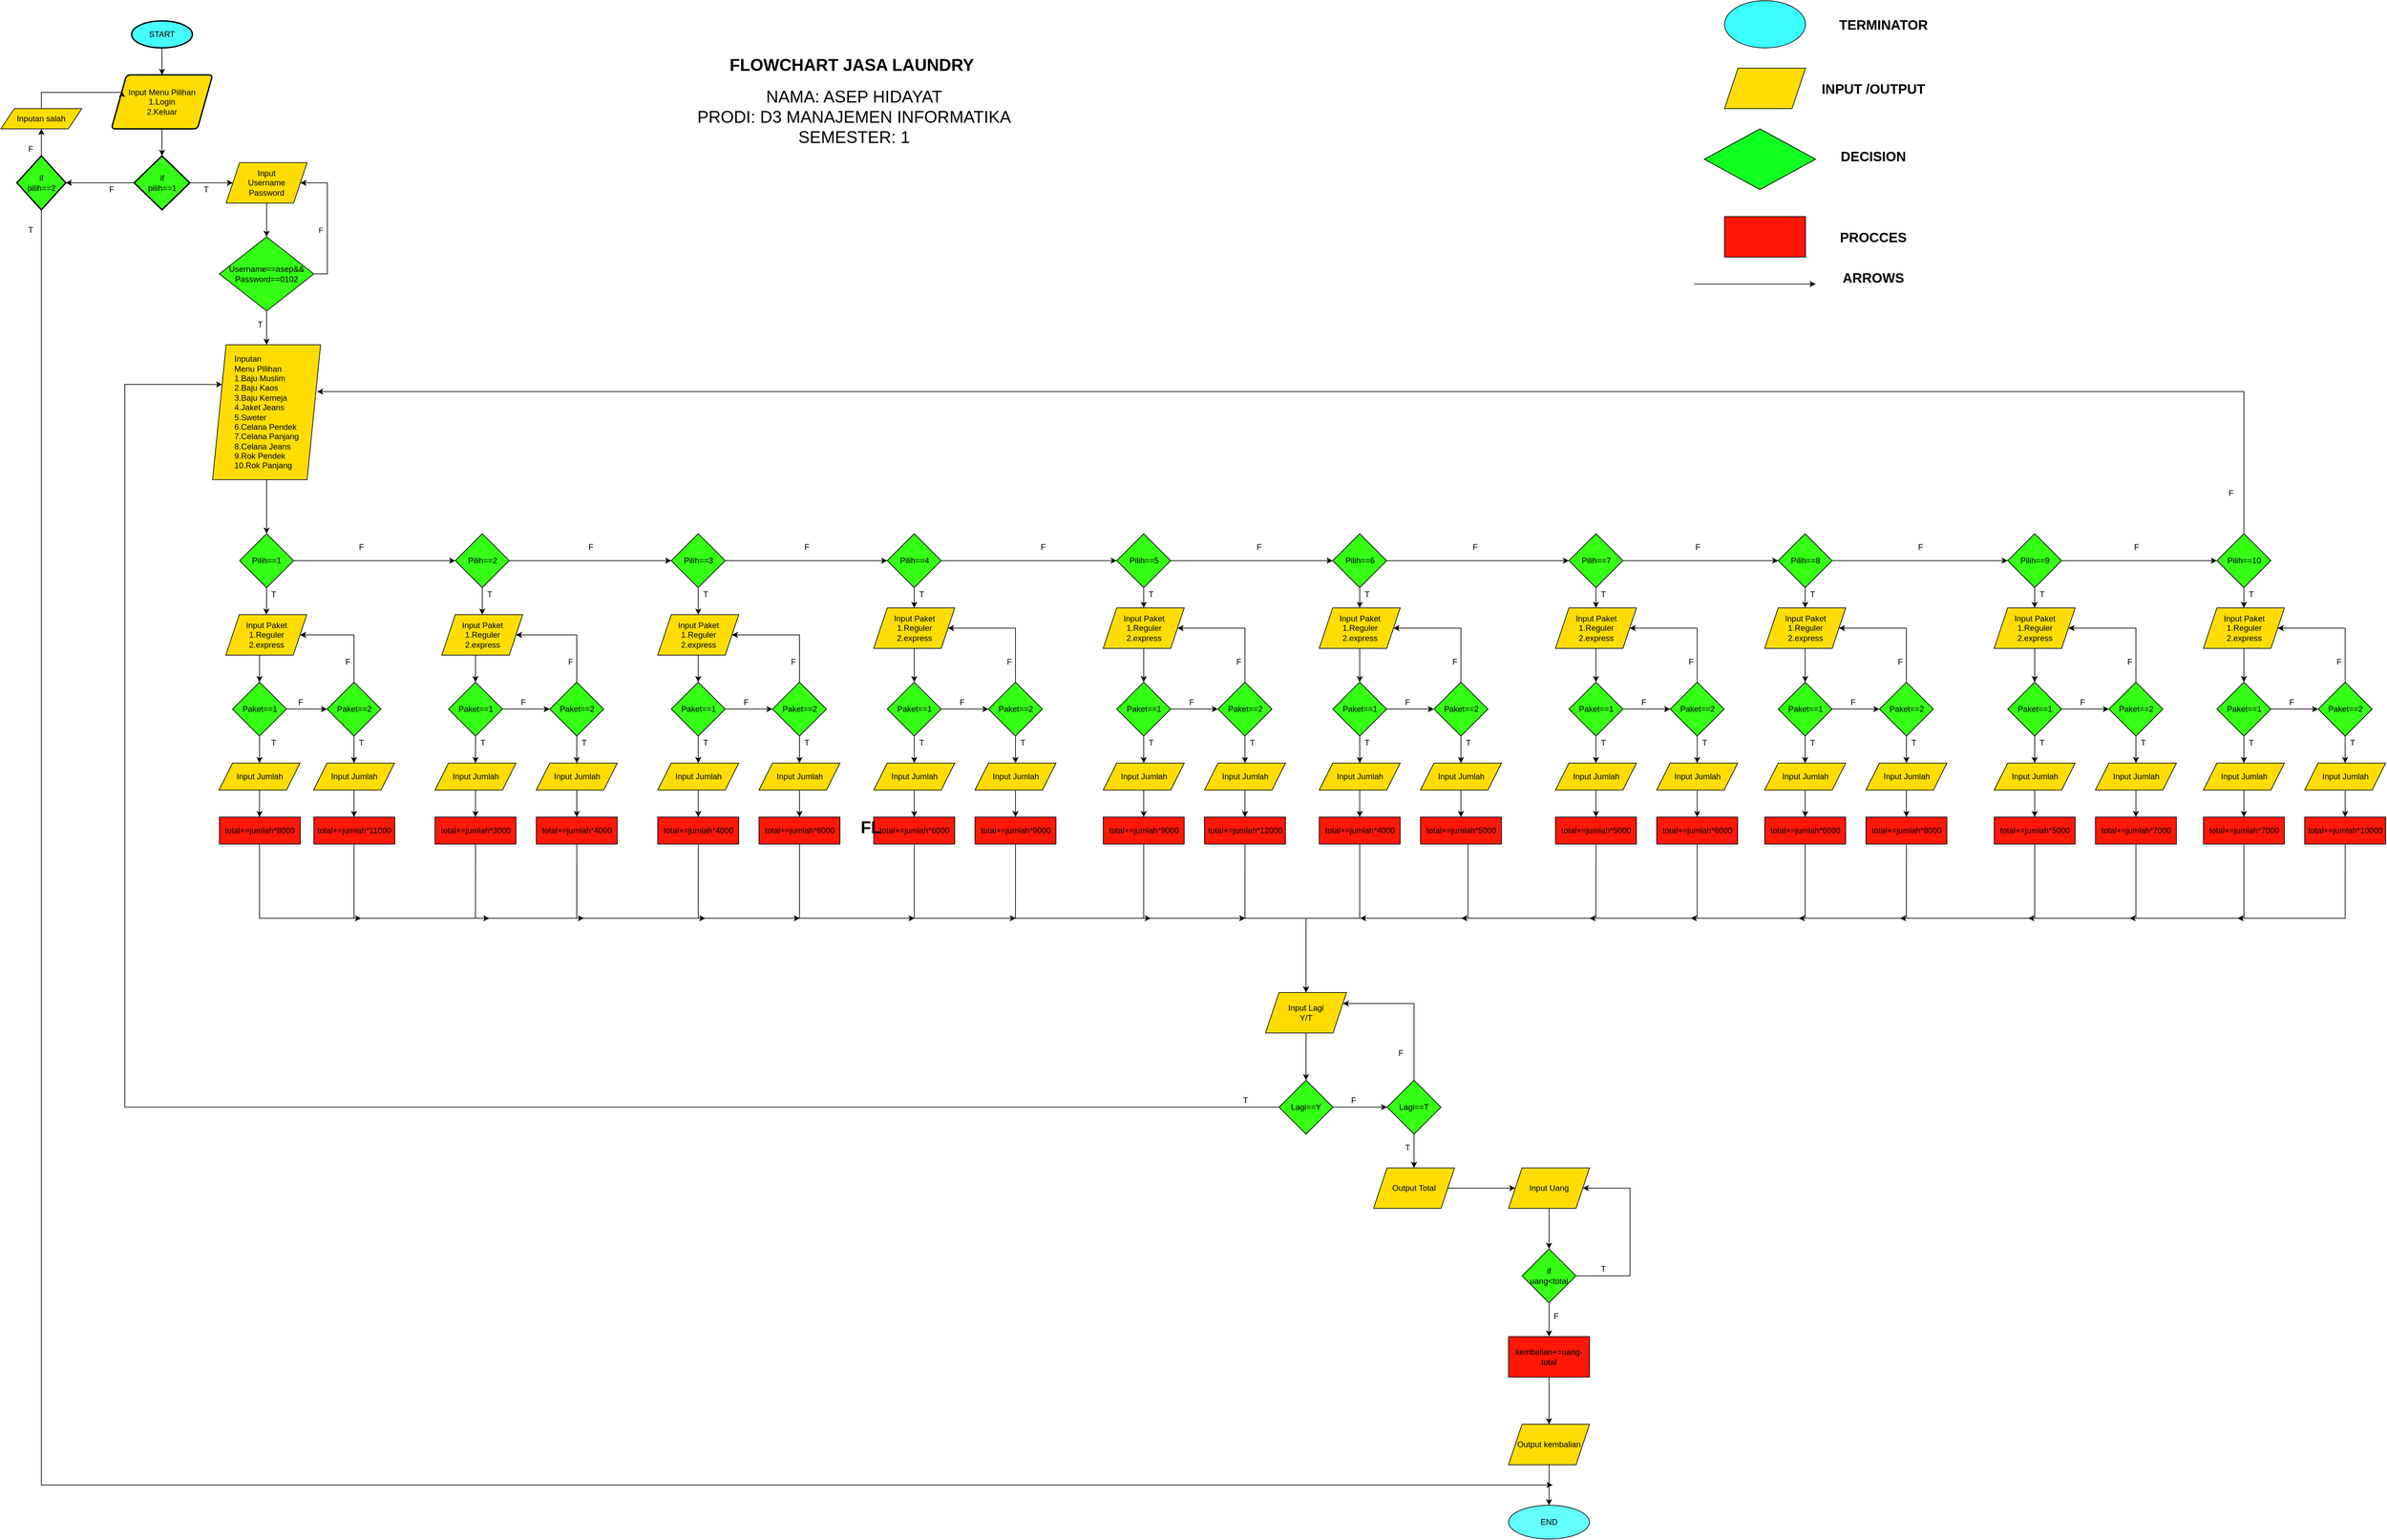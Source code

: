 <mxfile version="14.0.5" type="device"><diagram id="6bZUjZRqToqc7wSTWEfx" name="Page-1"><mxGraphModel dx="7959" dy="4264" grid="1" gridSize="10" guides="1" tooltips="1" connect="1" arrows="1" fold="1" page="1" pageScale="1" pageWidth="850" pageHeight="1100" math="0" shadow="0"><root><mxCell id="0"/><mxCell id="1" parent="0"/><mxCell id="LoVoc6-Dg0DuAmMH6lGE-21" value="" style="edgeStyle=orthogonalEdgeStyle;rounded=0;orthogonalLoop=1;jettySize=auto;html=1;" edge="1" parent="1" source="LoVoc6-Dg0DuAmMH6lGE-13" target="LoVoc6-Dg0DuAmMH6lGE-14"><mxGeometry relative="1" as="geometry"/></mxCell><mxCell id="LoVoc6-Dg0DuAmMH6lGE-13" value="START" style="strokeWidth=2;html=1;shape=mxgraph.flowchart.start_1;whiteSpace=wrap;fillColor=#45FFFF;" vertex="1" parent="1"><mxGeometry x="60" y="40" width="90" height="40" as="geometry"/></mxCell><mxCell id="LoVoc6-Dg0DuAmMH6lGE-17" value="" style="edgeStyle=orthogonalEdgeStyle;rounded=0;orthogonalLoop=1;jettySize=auto;html=1;" edge="1" parent="1" source="LoVoc6-Dg0DuAmMH6lGE-14" target="LoVoc6-Dg0DuAmMH6lGE-16"><mxGeometry relative="1" as="geometry"/></mxCell><mxCell id="LoVoc6-Dg0DuAmMH6lGE-14" value="Input Menu Pilihan&lt;br&gt;1.Login&lt;br&gt;2.Keluar" style="shape=parallelogram;html=1;strokeWidth=2;perimeter=parallelogramPerimeter;whiteSpace=wrap;rounded=1;arcSize=12;size=0.15;fillColor=#FFDD03;" vertex="1" parent="1"><mxGeometry x="30" y="120" width="150" height="80" as="geometry"/></mxCell><mxCell id="LoVoc6-Dg0DuAmMH6lGE-23" value="" style="edgeStyle=orthogonalEdgeStyle;rounded=0;orthogonalLoop=1;jettySize=auto;html=1;" edge="1" parent="1" source="LoVoc6-Dg0DuAmMH6lGE-16" target="LoVoc6-Dg0DuAmMH6lGE-22"><mxGeometry relative="1" as="geometry"/></mxCell><mxCell id="LoVoc6-Dg0DuAmMH6lGE-1273" value="" style="edgeStyle=orthogonalEdgeStyle;rounded=0;orthogonalLoop=1;jettySize=auto;html=1;entryX=1;entryY=0.5;entryDx=0;entryDy=0;entryPerimeter=0;" edge="1" parent="1" source="LoVoc6-Dg0DuAmMH6lGE-16" target="LoVoc6-Dg0DuAmMH6lGE-18"><mxGeometry relative="1" as="geometry"/></mxCell><mxCell id="LoVoc6-Dg0DuAmMH6lGE-16" value="if&lt;br&gt;pilih==1" style="strokeWidth=2;html=1;shape=mxgraph.flowchart.decision;whiteSpace=wrap;fillColor=#34FF14;" vertex="1" parent="1"><mxGeometry x="63.75" y="240" width="82.5" height="80" as="geometry"/></mxCell><mxCell id="LoVoc6-Dg0DuAmMH6lGE-32" value="" style="edgeStyle=orthogonalEdgeStyle;rounded=0;orthogonalLoop=1;jettySize=auto;html=1;" edge="1" parent="1" source="LoVoc6-Dg0DuAmMH6lGE-18" target="LoVoc6-Dg0DuAmMH6lGE-31"><mxGeometry relative="1" as="geometry"/></mxCell><mxCell id="LoVoc6-Dg0DuAmMH6lGE-1270" style="edgeStyle=orthogonalEdgeStyle;rounded=0;orthogonalLoop=1;jettySize=auto;html=1;" edge="1" parent="1" source="LoVoc6-Dg0DuAmMH6lGE-18"><mxGeometry relative="1" as="geometry"><mxPoint x="2165.333" y="2210" as="targetPoint"/><Array as="points"><mxPoint x="-74" y="2210"/></Array></mxGeometry></mxCell><mxCell id="LoVoc6-Dg0DuAmMH6lGE-18" value="if&lt;br&gt;pilih==2" style="strokeWidth=2;html=1;shape=mxgraph.flowchart.decision;whiteSpace=wrap;fillColor=#34FF14;" vertex="1" parent="1"><mxGeometry x="-110" y="240" width="72.5" height="80" as="geometry"/></mxCell><mxCell id="LoVoc6-Dg0DuAmMH6lGE-30" value="" style="edgeStyle=orthogonalEdgeStyle;rounded=0;orthogonalLoop=1;jettySize=auto;html=1;" edge="1" parent="1" source="LoVoc6-Dg0DuAmMH6lGE-22" target="LoVoc6-Dg0DuAmMH6lGE-29"><mxGeometry relative="1" as="geometry"/></mxCell><mxCell id="LoVoc6-Dg0DuAmMH6lGE-22" value="Input&lt;br&gt;Username&lt;br&gt;Password" style="shape=parallelogram;perimeter=parallelogramPerimeter;whiteSpace=wrap;html=1;fixedSize=1;fillColor=#FFDD03;" vertex="1" parent="1"><mxGeometry x="200" y="250" width="120" height="60" as="geometry"/></mxCell><mxCell id="LoVoc6-Dg0DuAmMH6lGE-38" style="edgeStyle=orthogonalEdgeStyle;rounded=0;orthogonalLoop=1;jettySize=auto;html=1;entryX=1;entryY=0.5;entryDx=0;entryDy=0;" edge="1" parent="1" source="LoVoc6-Dg0DuAmMH6lGE-29" target="LoVoc6-Dg0DuAmMH6lGE-22"><mxGeometry relative="1" as="geometry"><mxPoint x="340" y="280" as="targetPoint"/><Array as="points"><mxPoint x="350" y="415"/><mxPoint x="350" y="280"/></Array></mxGeometry></mxCell><mxCell id="LoVoc6-Dg0DuAmMH6lGE-39" value="F" style="edgeLabel;html=1;align=center;verticalAlign=middle;resizable=0;points=[];" vertex="1" connectable="0" parent="LoVoc6-Dg0DuAmMH6lGE-38"><mxGeometry x="-0.251" relative="1" as="geometry"><mxPoint x="-10" y="-12" as="offset"/></mxGeometry></mxCell><mxCell id="LoVoc6-Dg0DuAmMH6lGE-48" value="" style="edgeStyle=orthogonalEdgeStyle;rounded=0;orthogonalLoop=1;jettySize=auto;html=1;" edge="1" parent="1" source="LoVoc6-Dg0DuAmMH6lGE-29" target="LoVoc6-Dg0DuAmMH6lGE-47"><mxGeometry relative="1" as="geometry"/></mxCell><mxCell id="LoVoc6-Dg0DuAmMH6lGE-29" value="Username==asep&amp;amp;&amp;amp;&lt;br&gt;Password==0102" style="rhombus;whiteSpace=wrap;html=1;fillColor=#34FF14;" vertex="1" parent="1"><mxGeometry x="190" y="360" width="140" height="110" as="geometry"/></mxCell><mxCell id="LoVoc6-Dg0DuAmMH6lGE-1275" style="edgeStyle=orthogonalEdgeStyle;rounded=0;orthogonalLoop=1;jettySize=auto;html=1;entryX=0;entryY=0.25;entryDx=0;entryDy=0;" edge="1" parent="1" source="LoVoc6-Dg0DuAmMH6lGE-31" target="LoVoc6-Dg0DuAmMH6lGE-14"><mxGeometry relative="1" as="geometry"><Array as="points"><mxPoint x="-74" y="146"/></Array></mxGeometry></mxCell><mxCell id="LoVoc6-Dg0DuAmMH6lGE-31" value="Inputan salah" style="shape=parallelogram;perimeter=parallelogramPerimeter;whiteSpace=wrap;html=1;fixedSize=1;fillColor=#FFDD03;" vertex="1" parent="1"><mxGeometry x="-133.75" y="170" width="120" height="30" as="geometry"/></mxCell><mxCell id="LoVoc6-Dg0DuAmMH6lGE-41" value="T" style="text;html=1;align=center;verticalAlign=middle;resizable=0;points=[];autosize=1;" vertex="1" parent="1"><mxGeometry x="160" y="280" width="20" height="20" as="geometry"/></mxCell><mxCell id="LoVoc6-Dg0DuAmMH6lGE-43" value="F" style="text;html=1;align=center;verticalAlign=middle;resizable=0;points=[];autosize=1;" vertex="1" parent="1"><mxGeometry x="-100" y="220" width="20" height="20" as="geometry"/></mxCell><mxCell id="LoVoc6-Dg0DuAmMH6lGE-45" value="F" style="text;html=1;align=center;verticalAlign=middle;resizable=0;points=[];autosize=1;" vertex="1" parent="1"><mxGeometry x="20" y="280" width="20" height="20" as="geometry"/></mxCell><mxCell id="LoVoc6-Dg0DuAmMH6lGE-1159" value="" style="edgeStyle=orthogonalEdgeStyle;rounded=0;orthogonalLoop=1;jettySize=auto;html=1;" edge="1" parent="1" source="LoVoc6-Dg0DuAmMH6lGE-47" target="LoVoc6-Dg0DuAmMH6lGE-932"><mxGeometry relative="1" as="geometry"/></mxCell><mxCell id="LoVoc6-Dg0DuAmMH6lGE-47" value="&lt;div style=&quot;text-align: justify&quot;&gt;&lt;span&gt;Inputan&amp;nbsp;&lt;/span&gt;&lt;/div&gt;&lt;div style=&quot;text-align: justify&quot;&gt;&lt;span&gt;Menu PIlihan&lt;/span&gt;&lt;/div&gt;&lt;div style=&quot;text-align: justify&quot;&gt;&lt;span&gt;1.Baju Muslim&lt;/span&gt;&lt;/div&gt;&lt;div style=&quot;text-align: justify&quot;&gt;&lt;span&gt;2.Baju Kaos&lt;/span&gt;&lt;/div&gt;&lt;div style=&quot;text-align: justify&quot;&gt;&lt;span&gt;3.Baju Kemeja&lt;/span&gt;&lt;/div&gt;&lt;div style=&quot;text-align: justify&quot;&gt;&lt;span&gt;4.Jaket Jeans&lt;/span&gt;&lt;/div&gt;&lt;div style=&quot;text-align: justify&quot;&gt;&lt;span&gt;5.Sweter&lt;/span&gt;&lt;/div&gt;&lt;div style=&quot;text-align: justify&quot;&gt;&lt;span&gt;6.Celana Pendek&lt;/span&gt;&lt;/div&gt;&lt;div style=&quot;text-align: justify&quot;&gt;&lt;span&gt;7.Celana Panjang&lt;/span&gt;&lt;/div&gt;&lt;div style=&quot;text-align: justify&quot;&gt;&lt;span&gt;8.Celana Jeans&lt;/span&gt;&lt;/div&gt;&lt;div style=&quot;text-align: justify&quot;&gt;&lt;span&gt;9.Rok Pendek&lt;/span&gt;&lt;/div&gt;&lt;div style=&quot;text-align: justify&quot;&gt;&lt;span&gt;10.Rok Panjang&lt;/span&gt;&lt;/div&gt;" style="shape=parallelogram;perimeter=parallelogramPerimeter;whiteSpace=wrap;html=1;fixedSize=1;fillColor=#FFDD03;" vertex="1" parent="1"><mxGeometry x="180" y="520" width="160" height="200" as="geometry"/></mxCell><mxCell id="LoVoc6-Dg0DuAmMH6lGE-49" value="T" style="text;html=1;align=center;verticalAlign=middle;resizable=0;points=[];autosize=1;" vertex="1" parent="1"><mxGeometry x="240" y="480" width="20" height="20" as="geometry"/></mxCell><mxCell id="LoVoc6-Dg0DuAmMH6lGE-930" value="" style="edgeStyle=orthogonalEdgeStyle;rounded=0;orthogonalLoop=1;jettySize=auto;html=1;" edge="1" parent="1" source="LoVoc6-Dg0DuAmMH6lGE-932" target="LoVoc6-Dg0DuAmMH6lGE-934"><mxGeometry relative="1" as="geometry"/></mxCell><mxCell id="LoVoc6-Dg0DuAmMH6lGE-931" style="edgeStyle=orthogonalEdgeStyle;rounded=0;orthogonalLoop=1;jettySize=auto;html=1;" edge="1" parent="1" source="LoVoc6-Dg0DuAmMH6lGE-932" target="LoVoc6-Dg0DuAmMH6lGE-953"><mxGeometry relative="1" as="geometry"/></mxCell><mxCell id="LoVoc6-Dg0DuAmMH6lGE-932" value="Pilih==1" style="rhombus;whiteSpace=wrap;html=1;fillColor=#34FF14;" vertex="1" parent="1"><mxGeometry x="220" y="800" width="80" height="80" as="geometry"/></mxCell><mxCell id="LoVoc6-Dg0DuAmMH6lGE-933" style="edgeStyle=orthogonalEdgeStyle;rounded=0;orthogonalLoop=1;jettySize=auto;html=1;entryX=0.5;entryY=0;entryDx=0;entryDy=0;" edge="1" parent="1" source="LoVoc6-Dg0DuAmMH6lGE-934" target="LoVoc6-Dg0DuAmMH6lGE-937"><mxGeometry relative="1" as="geometry"><mxPoint x="209.5" y="1010" as="targetPoint"/><Array as="points"><mxPoint x="249.5" y="1000"/><mxPoint x="249.5" y="1000"/></Array></mxGeometry></mxCell><mxCell id="LoVoc6-Dg0DuAmMH6lGE-934" value="Input Paket&lt;br&gt;1.Reguler&lt;br&gt;2.express&lt;br&gt;&lt;div style=&quot;text-align: justify&quot;&gt;&lt;/div&gt;" style="shape=parallelogram;perimeter=parallelogramPerimeter;whiteSpace=wrap;html=1;fixedSize=1;fillColor=#FFDD03;" vertex="1" parent="1"><mxGeometry x="199.5" y="920" width="120" height="60" as="geometry"/></mxCell><mxCell id="LoVoc6-Dg0DuAmMH6lGE-935" style="edgeStyle=orthogonalEdgeStyle;rounded=0;orthogonalLoop=1;jettySize=auto;html=1;" edge="1" parent="1" source="LoVoc6-Dg0DuAmMH6lGE-937" target="LoVoc6-Dg0DuAmMH6lGE-940"><mxGeometry relative="1" as="geometry"/></mxCell><mxCell id="LoVoc6-Dg0DuAmMH6lGE-936" value="" style="edgeStyle=orthogonalEdgeStyle;rounded=0;orthogonalLoop=1;jettySize=auto;html=1;" edge="1" parent="1" source="LoVoc6-Dg0DuAmMH6lGE-937" target="LoVoc6-Dg0DuAmMH6lGE-942"><mxGeometry relative="1" as="geometry"/></mxCell><mxCell id="LoVoc6-Dg0DuAmMH6lGE-937" value="Paket==1" style="rhombus;whiteSpace=wrap;html=1;fillColor=#34FF14;" vertex="1" parent="1"><mxGeometry x="209.5" y="1020" width="80" height="80" as="geometry"/></mxCell><mxCell id="LoVoc6-Dg0DuAmMH6lGE-938" value="" style="edgeStyle=orthogonalEdgeStyle;rounded=0;orthogonalLoop=1;jettySize=auto;html=1;" edge="1" parent="1" source="LoVoc6-Dg0DuAmMH6lGE-940" target="LoVoc6-Dg0DuAmMH6lGE-944"><mxGeometry relative="1" as="geometry"/></mxCell><mxCell id="LoVoc6-Dg0DuAmMH6lGE-939" style="edgeStyle=orthogonalEdgeStyle;rounded=0;orthogonalLoop=1;jettySize=auto;html=1;entryX=1;entryY=0.5;entryDx=0;entryDy=0;" edge="1" parent="1" source="LoVoc6-Dg0DuAmMH6lGE-940" target="LoVoc6-Dg0DuAmMH6lGE-934"><mxGeometry relative="1" as="geometry"><Array as="points"><mxPoint x="389.5" y="950"/></Array></mxGeometry></mxCell><mxCell id="LoVoc6-Dg0DuAmMH6lGE-940" value="Paket==2" style="rhombus;whiteSpace=wrap;html=1;fillColor=#34FF14;" vertex="1" parent="1"><mxGeometry x="349.5" y="1020" width="80" height="80" as="geometry"/></mxCell><mxCell id="LoVoc6-Dg0DuAmMH6lGE-941" value="" style="edgeStyle=orthogonalEdgeStyle;rounded=0;orthogonalLoop=1;jettySize=auto;html=1;" edge="1" parent="1" source="LoVoc6-Dg0DuAmMH6lGE-942"><mxGeometry relative="1" as="geometry"><mxPoint x="249.5" y="1220" as="targetPoint"/></mxGeometry></mxCell><mxCell id="LoVoc6-Dg0DuAmMH6lGE-1207" style="edgeStyle=orthogonalEdgeStyle;rounded=0;orthogonalLoop=1;jettySize=auto;html=1;" edge="1" parent="1" source="LoVoc6-Dg0DuAmMH6lGE-942"><mxGeometry relative="1" as="geometry"><mxPoint x="400" y="1370" as="targetPoint"/><Array as="points"><mxPoint x="250" y="1370"/></Array></mxGeometry></mxCell><mxCell id="LoVoc6-Dg0DuAmMH6lGE-942" value="Input Jumlah" style="shape=parallelogram;perimeter=parallelogramPerimeter;whiteSpace=wrap;html=1;fixedSize=1;fillColor=#FFDD03;" vertex="1" parent="1"><mxGeometry x="189.5" y="1140" width="120" height="40" as="geometry"/></mxCell><mxCell id="LoVoc6-Dg0DuAmMH6lGE-943" value="" style="edgeStyle=orthogonalEdgeStyle;rounded=0;orthogonalLoop=1;jettySize=auto;html=1;" edge="1" parent="1" source="LoVoc6-Dg0DuAmMH6lGE-944"><mxGeometry relative="1" as="geometry"><mxPoint x="389.5" y="1220" as="targetPoint"/></mxGeometry></mxCell><mxCell id="LoVoc6-Dg0DuAmMH6lGE-944" value="Input Jumlah" style="shape=parallelogram;perimeter=parallelogramPerimeter;whiteSpace=wrap;html=1;fixedSize=1;fillColor=#FFDD03;" vertex="1" parent="1"><mxGeometry x="329.5" y="1140" width="120" height="40" as="geometry"/></mxCell><mxCell id="LoVoc6-Dg0DuAmMH6lGE-1206" style="edgeStyle=orthogonalEdgeStyle;rounded=0;orthogonalLoop=1;jettySize=auto;html=1;" edge="1" parent="1"><mxGeometry relative="1" as="geometry"><mxPoint x="590" y="1370" as="targetPoint"/><mxPoint x="389.533" y="1260" as="sourcePoint"/><Array as="points"><mxPoint x="390" y="1370"/></Array></mxGeometry></mxCell><mxCell id="LoVoc6-Dg0DuAmMH6lGE-949" value="T" style="text;html=1;align=center;verticalAlign=middle;resizable=0;points=[];autosize=1;" vertex="1" parent="1"><mxGeometry x="259.5" y="1100" width="20" height="20" as="geometry"/></mxCell><mxCell id="LoVoc6-Dg0DuAmMH6lGE-950" value="F" style="text;html=1;align=center;verticalAlign=middle;resizable=0;points=[];autosize=1;" vertex="1" parent="1"><mxGeometry x="299.5" y="1040" width="20" height="20" as="geometry"/></mxCell><mxCell id="LoVoc6-Dg0DuAmMH6lGE-951" value="" style="edgeStyle=orthogonalEdgeStyle;rounded=0;orthogonalLoop=1;jettySize=auto;html=1;" edge="1" parent="1" source="LoVoc6-Dg0DuAmMH6lGE-953" target="LoVoc6-Dg0DuAmMH6lGE-955"><mxGeometry relative="1" as="geometry"/></mxCell><mxCell id="LoVoc6-Dg0DuAmMH6lGE-952" style="edgeStyle=orthogonalEdgeStyle;rounded=0;orthogonalLoop=1;jettySize=auto;html=1;entryX=0;entryY=0.5;entryDx=0;entryDy=0;" edge="1" parent="1" source="LoVoc6-Dg0DuAmMH6lGE-953" target="LoVoc6-Dg0DuAmMH6lGE-978"><mxGeometry relative="1" as="geometry"/></mxCell><mxCell id="LoVoc6-Dg0DuAmMH6lGE-953" value="Pilih==2" style="rhombus;whiteSpace=wrap;html=1;fillColor=#34FF14;" vertex="1" parent="1"><mxGeometry x="539.5" y="800" width="80" height="80" as="geometry"/></mxCell><mxCell id="LoVoc6-Dg0DuAmMH6lGE-954" style="edgeStyle=orthogonalEdgeStyle;rounded=0;orthogonalLoop=1;jettySize=auto;html=1;entryX=0.5;entryY=0;entryDx=0;entryDy=0;" edge="1" parent="1" source="LoVoc6-Dg0DuAmMH6lGE-955" target="LoVoc6-Dg0DuAmMH6lGE-958"><mxGeometry relative="1" as="geometry"><mxPoint x="539.5" y="1010" as="targetPoint"/><Array as="points"><mxPoint x="569.5" y="950"/><mxPoint x="569.5" y="1020"/></Array></mxGeometry></mxCell><mxCell id="LoVoc6-Dg0DuAmMH6lGE-955" value="Input Paket&lt;br&gt;1.Reguler&lt;br&gt;2.express&lt;br&gt;&lt;div style=&quot;text-align: justify&quot;&gt;&lt;/div&gt;" style="shape=parallelogram;perimeter=parallelogramPerimeter;whiteSpace=wrap;html=1;fixedSize=1;fillColor=#FFDD03;" vertex="1" parent="1"><mxGeometry x="519.5" y="920" width="120" height="60" as="geometry"/></mxCell><mxCell id="LoVoc6-Dg0DuAmMH6lGE-956" style="edgeStyle=orthogonalEdgeStyle;rounded=0;orthogonalLoop=1;jettySize=auto;html=1;" edge="1" parent="1" source="LoVoc6-Dg0DuAmMH6lGE-958" target="LoVoc6-Dg0DuAmMH6lGE-961"><mxGeometry relative="1" as="geometry"/></mxCell><mxCell id="LoVoc6-Dg0DuAmMH6lGE-957" value="" style="edgeStyle=orthogonalEdgeStyle;rounded=0;orthogonalLoop=1;jettySize=auto;html=1;" edge="1" parent="1" source="LoVoc6-Dg0DuAmMH6lGE-958" target="LoVoc6-Dg0DuAmMH6lGE-963"><mxGeometry relative="1" as="geometry"/></mxCell><mxCell id="LoVoc6-Dg0DuAmMH6lGE-958" value="Paket==1" style="rhombus;whiteSpace=wrap;html=1;fillColor=#34FF14;" vertex="1" parent="1"><mxGeometry x="529.5" y="1020" width="80" height="80" as="geometry"/></mxCell><mxCell id="LoVoc6-Dg0DuAmMH6lGE-959" value="" style="edgeStyle=orthogonalEdgeStyle;rounded=0;orthogonalLoop=1;jettySize=auto;html=1;" edge="1" parent="1" source="LoVoc6-Dg0DuAmMH6lGE-961" target="LoVoc6-Dg0DuAmMH6lGE-965"><mxGeometry relative="1" as="geometry"/></mxCell><mxCell id="LoVoc6-Dg0DuAmMH6lGE-960" style="edgeStyle=orthogonalEdgeStyle;rounded=0;orthogonalLoop=1;jettySize=auto;html=1;entryX=1;entryY=0.5;entryDx=0;entryDy=0;" edge="1" parent="1" source="LoVoc6-Dg0DuAmMH6lGE-961" target="LoVoc6-Dg0DuAmMH6lGE-955"><mxGeometry relative="1" as="geometry"><Array as="points"><mxPoint x="719.5" y="950"/></Array></mxGeometry></mxCell><mxCell id="LoVoc6-Dg0DuAmMH6lGE-961" value="Paket==2" style="rhombus;whiteSpace=wrap;html=1;fillColor=#34FF14;" vertex="1" parent="1"><mxGeometry x="679.5" y="1020" width="80" height="80" as="geometry"/></mxCell><mxCell id="LoVoc6-Dg0DuAmMH6lGE-962" value="" style="edgeStyle=orthogonalEdgeStyle;rounded=0;orthogonalLoop=1;jettySize=auto;html=1;" edge="1" parent="1" source="LoVoc6-Dg0DuAmMH6lGE-963"><mxGeometry relative="1" as="geometry"><mxPoint x="569.5" y="1220" as="targetPoint"/></mxGeometry></mxCell><mxCell id="LoVoc6-Dg0DuAmMH6lGE-963" value="Input Jumlah" style="shape=parallelogram;perimeter=parallelogramPerimeter;whiteSpace=wrap;html=1;fixedSize=1;fillColor=#FFDD03;" vertex="1" parent="1"><mxGeometry x="509.5" y="1140" width="120" height="40" as="geometry"/></mxCell><mxCell id="LoVoc6-Dg0DuAmMH6lGE-964" value="" style="edgeStyle=orthogonalEdgeStyle;rounded=0;orthogonalLoop=1;jettySize=auto;html=1;" edge="1" parent="1" source="LoVoc6-Dg0DuAmMH6lGE-965"><mxGeometry relative="1" as="geometry"><mxPoint x="719.5" y="1220" as="targetPoint"/></mxGeometry></mxCell><mxCell id="LoVoc6-Dg0DuAmMH6lGE-965" value="Input Jumlah" style="shape=parallelogram;perimeter=parallelogramPerimeter;whiteSpace=wrap;html=1;fixedSize=1;fillColor=#FFDD03;" vertex="1" parent="1"><mxGeometry x="659.5" y="1140" width="120" height="40" as="geometry"/></mxCell><mxCell id="LoVoc6-Dg0DuAmMH6lGE-966" style="edgeStyle=orthogonalEdgeStyle;rounded=0;orthogonalLoop=1;jettySize=auto;html=1;exitX=0;exitY=1;exitDx=0;exitDy=0;" edge="1" parent="1"><mxGeometry relative="1" as="geometry"><mxPoint x="499.833" y="1260.333" as="targetPoint"/><mxPoint x="499.5" y="1260" as="sourcePoint"/></mxGeometry></mxCell><mxCell id="LoVoc6-Dg0DuAmMH6lGE-1203" style="edgeStyle=orthogonalEdgeStyle;rounded=0;orthogonalLoop=1;jettySize=auto;html=1;" edge="1" parent="1"><mxGeometry relative="1" as="geometry"><mxPoint x="730" y="1370" as="targetPoint"/><mxPoint x="569.533" y="1260" as="sourcePoint"/><Array as="points"><mxPoint x="570" y="1370"/></Array></mxGeometry></mxCell><mxCell id="LoVoc6-Dg0DuAmMH6lGE-1202" style="edgeStyle=orthogonalEdgeStyle;rounded=0;orthogonalLoop=1;jettySize=auto;html=1;" edge="1" parent="1"><mxGeometry relative="1" as="geometry"><mxPoint x="910" y="1370" as="targetPoint"/><mxPoint x="719.533" y="1260" as="sourcePoint"/><Array as="points"><mxPoint x="720" y="1370"/></Array></mxGeometry></mxCell><mxCell id="LoVoc6-Dg0DuAmMH6lGE-969" style="edgeStyle=orthogonalEdgeStyle;rounded=0;orthogonalLoop=1;jettySize=auto;html=1;exitX=0.5;exitY=1;exitDx=0;exitDy=0;" edge="1" parent="1"><mxGeometry relative="1" as="geometry"><mxPoint x="569.5" y="1260" as="sourcePoint"/><mxPoint x="569.5" y="1260" as="targetPoint"/></mxGeometry></mxCell><mxCell id="LoVoc6-Dg0DuAmMH6lGE-970" value="T" style="text;html=1;align=center;verticalAlign=middle;resizable=0;points=[];autosize=1;" vertex="1" parent="1"><mxGeometry x="569.5" y="1100" width="20" height="20" as="geometry"/></mxCell><mxCell id="LoVoc6-Dg0DuAmMH6lGE-971" value="F" style="text;html=1;align=center;verticalAlign=middle;resizable=0;points=[];autosize=1;" vertex="1" parent="1"><mxGeometry x="629.5" y="1040" width="20" height="20" as="geometry"/></mxCell><mxCell id="LoVoc6-Dg0DuAmMH6lGE-972" value="T" style="text;html=1;align=center;verticalAlign=middle;resizable=0;points=[];autosize=1;" vertex="1" parent="1"><mxGeometry x="389.5" y="1100" width="20" height="20" as="geometry"/></mxCell><mxCell id="LoVoc6-Dg0DuAmMH6lGE-973" value="F" style="text;html=1;align=center;verticalAlign=middle;resizable=0;points=[];autosize=1;" vertex="1" parent="1"><mxGeometry x="369.5" y="980" width="20" height="20" as="geometry"/></mxCell><mxCell id="LoVoc6-Dg0DuAmMH6lGE-974" value="T" style="text;html=1;align=center;verticalAlign=middle;resizable=0;points=[];autosize=1;" vertex="1" parent="1"><mxGeometry x="719.5" y="1100" width="20" height="20" as="geometry"/></mxCell><mxCell id="LoVoc6-Dg0DuAmMH6lGE-975" value="F" style="text;html=1;align=center;verticalAlign=middle;resizable=0;points=[];autosize=1;" vertex="1" parent="1"><mxGeometry x="699.5" y="980" width="20" height="20" as="geometry"/></mxCell><mxCell id="LoVoc6-Dg0DuAmMH6lGE-976" value="" style="edgeStyle=orthogonalEdgeStyle;rounded=0;orthogonalLoop=1;jettySize=auto;html=1;" edge="1" parent="1" source="LoVoc6-Dg0DuAmMH6lGE-978" target="LoVoc6-Dg0DuAmMH6lGE-980"><mxGeometry relative="1" as="geometry"/></mxCell><mxCell id="LoVoc6-Dg0DuAmMH6lGE-977" style="edgeStyle=orthogonalEdgeStyle;rounded=0;orthogonalLoop=1;jettySize=auto;html=1;entryX=0;entryY=0.5;entryDx=0;entryDy=0;" edge="1" parent="1" source="LoVoc6-Dg0DuAmMH6lGE-978" target="LoVoc6-Dg0DuAmMH6lGE-1001"><mxGeometry relative="1" as="geometry"/></mxCell><mxCell id="LoVoc6-Dg0DuAmMH6lGE-978" value="Pilih==3" style="rhombus;whiteSpace=wrap;html=1;fillColor=#34FF14;" vertex="1" parent="1"><mxGeometry x="859.5" y="800" width="80" height="80" as="geometry"/></mxCell><mxCell id="LoVoc6-Dg0DuAmMH6lGE-979" style="edgeStyle=orthogonalEdgeStyle;rounded=0;orthogonalLoop=1;jettySize=auto;html=1;entryX=0.5;entryY=0;entryDx=0;entryDy=0;" edge="1" parent="1" source="LoVoc6-Dg0DuAmMH6lGE-980" target="LoVoc6-Dg0DuAmMH6lGE-983"><mxGeometry relative="1" as="geometry"><mxPoint x="869.5" y="1010" as="targetPoint"/><Array as="points"><mxPoint x="899.5" y="950"/><mxPoint x="899.5" y="1020"/></Array></mxGeometry></mxCell><mxCell id="LoVoc6-Dg0DuAmMH6lGE-980" value="Input Paket&lt;br&gt;1.Reguler&lt;br&gt;2.express&lt;br&gt;&lt;div style=&quot;text-align: justify&quot;&gt;&lt;/div&gt;" style="shape=parallelogram;perimeter=parallelogramPerimeter;whiteSpace=wrap;html=1;fixedSize=1;fillColor=#FFDD03;" vertex="1" parent="1"><mxGeometry x="839.5" y="920" width="120" height="60" as="geometry"/></mxCell><mxCell id="LoVoc6-Dg0DuAmMH6lGE-981" style="edgeStyle=orthogonalEdgeStyle;rounded=0;orthogonalLoop=1;jettySize=auto;html=1;" edge="1" parent="1" source="LoVoc6-Dg0DuAmMH6lGE-983" target="LoVoc6-Dg0DuAmMH6lGE-986"><mxGeometry relative="1" as="geometry"/></mxCell><mxCell id="LoVoc6-Dg0DuAmMH6lGE-982" value="" style="edgeStyle=orthogonalEdgeStyle;rounded=0;orthogonalLoop=1;jettySize=auto;html=1;" edge="1" parent="1" source="LoVoc6-Dg0DuAmMH6lGE-983" target="LoVoc6-Dg0DuAmMH6lGE-988"><mxGeometry relative="1" as="geometry"/></mxCell><mxCell id="LoVoc6-Dg0DuAmMH6lGE-983" value="Paket==1" style="rhombus;whiteSpace=wrap;html=1;fillColor=#34FF14;" vertex="1" parent="1"><mxGeometry x="859.5" y="1020" width="80" height="80" as="geometry"/></mxCell><mxCell id="LoVoc6-Dg0DuAmMH6lGE-984" value="" style="edgeStyle=orthogonalEdgeStyle;rounded=0;orthogonalLoop=1;jettySize=auto;html=1;" edge="1" parent="1" source="LoVoc6-Dg0DuAmMH6lGE-986" target="LoVoc6-Dg0DuAmMH6lGE-990"><mxGeometry relative="1" as="geometry"/></mxCell><mxCell id="LoVoc6-Dg0DuAmMH6lGE-985" style="edgeStyle=orthogonalEdgeStyle;rounded=0;orthogonalLoop=1;jettySize=auto;html=1;entryX=1;entryY=0.5;entryDx=0;entryDy=0;" edge="1" parent="1" source="LoVoc6-Dg0DuAmMH6lGE-986" target="LoVoc6-Dg0DuAmMH6lGE-980"><mxGeometry relative="1" as="geometry"><Array as="points"><mxPoint x="1049.5" y="950"/></Array></mxGeometry></mxCell><mxCell id="LoVoc6-Dg0DuAmMH6lGE-986" value="Paket==2" style="rhombus;whiteSpace=wrap;html=1;fillColor=#34FF14;" vertex="1" parent="1"><mxGeometry x="1009.5" y="1020" width="80" height="80" as="geometry"/></mxCell><mxCell id="LoVoc6-Dg0DuAmMH6lGE-987" value="" style="edgeStyle=orthogonalEdgeStyle;rounded=0;orthogonalLoop=1;jettySize=auto;html=1;" edge="1" parent="1" source="LoVoc6-Dg0DuAmMH6lGE-988"><mxGeometry relative="1" as="geometry"><mxPoint x="899.5" y="1220" as="targetPoint"/></mxGeometry></mxCell><mxCell id="LoVoc6-Dg0DuAmMH6lGE-988" value="Input Jumlah" style="shape=parallelogram;perimeter=parallelogramPerimeter;whiteSpace=wrap;html=1;fixedSize=1;fillColor=#FFDD03;" vertex="1" parent="1"><mxGeometry x="839.5" y="1140" width="120" height="40" as="geometry"/></mxCell><mxCell id="LoVoc6-Dg0DuAmMH6lGE-989" value="" style="edgeStyle=orthogonalEdgeStyle;rounded=0;orthogonalLoop=1;jettySize=auto;html=1;" edge="1" parent="1" source="LoVoc6-Dg0DuAmMH6lGE-990"><mxGeometry relative="1" as="geometry"><mxPoint x="1049.5" y="1220" as="targetPoint"/></mxGeometry></mxCell><mxCell id="LoVoc6-Dg0DuAmMH6lGE-990" value="Input Jumlah" style="shape=parallelogram;perimeter=parallelogramPerimeter;whiteSpace=wrap;html=1;fixedSize=1;fillColor=#FFDD03;" vertex="1" parent="1"><mxGeometry x="989.5" y="1140" width="120" height="40" as="geometry"/></mxCell><mxCell id="LoVoc6-Dg0DuAmMH6lGE-991" style="edgeStyle=orthogonalEdgeStyle;rounded=0;orthogonalLoop=1;jettySize=auto;html=1;exitX=0;exitY=1;exitDx=0;exitDy=0;" edge="1" parent="1"><mxGeometry relative="1" as="geometry"><mxPoint x="829.833" y="1260.333" as="targetPoint"/><mxPoint x="829.5" y="1260" as="sourcePoint"/></mxGeometry></mxCell><mxCell id="LoVoc6-Dg0DuAmMH6lGE-1201" style="edgeStyle=orthogonalEdgeStyle;rounded=0;orthogonalLoop=1;jettySize=auto;html=1;" edge="1" parent="1"><mxGeometry relative="1" as="geometry"><mxPoint x="1050" y="1370" as="targetPoint"/><mxPoint x="899.533" y="1260" as="sourcePoint"/><Array as="points"><mxPoint x="900" y="1370"/></Array></mxGeometry></mxCell><mxCell id="LoVoc6-Dg0DuAmMH6lGE-1200" style="edgeStyle=orthogonalEdgeStyle;rounded=0;orthogonalLoop=1;jettySize=auto;html=1;" edge="1" parent="1"><mxGeometry relative="1" as="geometry"><mxPoint x="1220" y="1370" as="targetPoint"/><mxPoint x="1049.533" y="1260" as="sourcePoint"/><Array as="points"><mxPoint x="1050" y="1370"/></Array></mxGeometry></mxCell><mxCell id="LoVoc6-Dg0DuAmMH6lGE-994" style="edgeStyle=orthogonalEdgeStyle;rounded=0;orthogonalLoop=1;jettySize=auto;html=1;exitX=0.5;exitY=1;exitDx=0;exitDy=0;" edge="1" parent="1"><mxGeometry relative="1" as="geometry"><mxPoint x="899.5" y="1260" as="sourcePoint"/><mxPoint x="899.5" y="1260" as="targetPoint"/></mxGeometry></mxCell><mxCell id="LoVoc6-Dg0DuAmMH6lGE-995" value="T" style="text;html=1;align=center;verticalAlign=middle;resizable=0;points=[];autosize=1;" vertex="1" parent="1"><mxGeometry x="899.5" y="1100" width="20" height="20" as="geometry"/></mxCell><mxCell id="LoVoc6-Dg0DuAmMH6lGE-996" value="F" style="text;html=1;align=center;verticalAlign=middle;resizable=0;points=[];autosize=1;" vertex="1" parent="1"><mxGeometry x="959.5" y="1040" width="20" height="20" as="geometry"/></mxCell><mxCell id="LoVoc6-Dg0DuAmMH6lGE-997" value="T" style="text;html=1;align=center;verticalAlign=middle;resizable=0;points=[];autosize=1;" vertex="1" parent="1"><mxGeometry x="1049.5" y="1100" width="20" height="20" as="geometry"/></mxCell><mxCell id="LoVoc6-Dg0DuAmMH6lGE-998" value="F" style="text;html=1;align=center;verticalAlign=middle;resizable=0;points=[];autosize=1;" vertex="1" parent="1"><mxGeometry x="1029.5" y="980" width="20" height="20" as="geometry"/></mxCell><mxCell id="LoVoc6-Dg0DuAmMH6lGE-999" value="" style="edgeStyle=orthogonalEdgeStyle;rounded=0;orthogonalLoop=1;jettySize=auto;html=1;" edge="1" parent="1" source="LoVoc6-Dg0DuAmMH6lGE-1001" target="LoVoc6-Dg0DuAmMH6lGE-1003"><mxGeometry relative="1" as="geometry"/></mxCell><mxCell id="LoVoc6-Dg0DuAmMH6lGE-1000" style="edgeStyle=orthogonalEdgeStyle;rounded=0;orthogonalLoop=1;jettySize=auto;html=1;" edge="1" parent="1" source="LoVoc6-Dg0DuAmMH6lGE-1001" target="LoVoc6-Dg0DuAmMH6lGE-1024"><mxGeometry relative="1" as="geometry"/></mxCell><mxCell id="LoVoc6-Dg0DuAmMH6lGE-1001" value="Pilih==4" style="rhombus;whiteSpace=wrap;html=1;fillColor=#34FF14;" vertex="1" parent="1"><mxGeometry x="1179.5" y="800" width="80" height="80" as="geometry"/></mxCell><mxCell id="LoVoc6-Dg0DuAmMH6lGE-1002" style="edgeStyle=orthogonalEdgeStyle;rounded=0;orthogonalLoop=1;jettySize=auto;html=1;entryX=0.5;entryY=0;entryDx=0;entryDy=0;" edge="1" parent="1" source="LoVoc6-Dg0DuAmMH6lGE-1003" target="LoVoc6-Dg0DuAmMH6lGE-1006"><mxGeometry relative="1" as="geometry"><mxPoint x="1189.5" y="1010" as="targetPoint"/><Array as="points"><mxPoint x="1219.5" y="950"/><mxPoint x="1219.5" y="1020"/></Array></mxGeometry></mxCell><mxCell id="LoVoc6-Dg0DuAmMH6lGE-1003" value="Input Paket&lt;br&gt;1.Reguler&lt;br&gt;2.express&lt;br&gt;&lt;div style=&quot;text-align: justify&quot;&gt;&lt;/div&gt;" style="shape=parallelogram;perimeter=parallelogramPerimeter;whiteSpace=wrap;html=1;fixedSize=1;fillColor=#FFDD03;" vertex="1" parent="1"><mxGeometry x="1159.5" y="910" width="120" height="60" as="geometry"/></mxCell><mxCell id="LoVoc6-Dg0DuAmMH6lGE-1004" style="edgeStyle=orthogonalEdgeStyle;rounded=0;orthogonalLoop=1;jettySize=auto;html=1;" edge="1" parent="1" source="LoVoc6-Dg0DuAmMH6lGE-1006" target="LoVoc6-Dg0DuAmMH6lGE-1009"><mxGeometry relative="1" as="geometry"/></mxCell><mxCell id="LoVoc6-Dg0DuAmMH6lGE-1005" value="" style="edgeStyle=orthogonalEdgeStyle;rounded=0;orthogonalLoop=1;jettySize=auto;html=1;" edge="1" parent="1" source="LoVoc6-Dg0DuAmMH6lGE-1006" target="LoVoc6-Dg0DuAmMH6lGE-1011"><mxGeometry relative="1" as="geometry"/></mxCell><mxCell id="LoVoc6-Dg0DuAmMH6lGE-1006" value="Paket==1" style="rhombus;whiteSpace=wrap;html=1;fillColor=#34FF14;" vertex="1" parent="1"><mxGeometry x="1179.5" y="1020" width="80" height="80" as="geometry"/></mxCell><mxCell id="LoVoc6-Dg0DuAmMH6lGE-1007" value="" style="edgeStyle=orthogonalEdgeStyle;rounded=0;orthogonalLoop=1;jettySize=auto;html=1;" edge="1" parent="1" source="LoVoc6-Dg0DuAmMH6lGE-1009" target="LoVoc6-Dg0DuAmMH6lGE-1013"><mxGeometry relative="1" as="geometry"/></mxCell><mxCell id="LoVoc6-Dg0DuAmMH6lGE-1008" style="edgeStyle=orthogonalEdgeStyle;rounded=0;orthogonalLoop=1;jettySize=auto;html=1;entryX=1;entryY=0.5;entryDx=0;entryDy=0;" edge="1" parent="1" source="LoVoc6-Dg0DuAmMH6lGE-1009" target="LoVoc6-Dg0DuAmMH6lGE-1003"><mxGeometry relative="1" as="geometry"><Array as="points"><mxPoint x="1369.5" y="940"/></Array></mxGeometry></mxCell><mxCell id="LoVoc6-Dg0DuAmMH6lGE-1009" value="Paket==2" style="rhombus;whiteSpace=wrap;html=1;fillColor=#34FF14;" vertex="1" parent="1"><mxGeometry x="1329.5" y="1020" width="80" height="80" as="geometry"/></mxCell><mxCell id="LoVoc6-Dg0DuAmMH6lGE-1010" value="" style="edgeStyle=orthogonalEdgeStyle;rounded=0;orthogonalLoop=1;jettySize=auto;html=1;" edge="1" parent="1" source="LoVoc6-Dg0DuAmMH6lGE-1011"><mxGeometry relative="1" as="geometry"><mxPoint x="1219.5" y="1220" as="targetPoint"/></mxGeometry></mxCell><mxCell id="LoVoc6-Dg0DuAmMH6lGE-1011" value="Input Jumlah" style="shape=parallelogram;perimeter=parallelogramPerimeter;whiteSpace=wrap;html=1;fixedSize=1;fillColor=#FFDD03;" vertex="1" parent="1"><mxGeometry x="1159.5" y="1140" width="120" height="40" as="geometry"/></mxCell><mxCell id="LoVoc6-Dg0DuAmMH6lGE-1012" value="" style="edgeStyle=orthogonalEdgeStyle;rounded=0;orthogonalLoop=1;jettySize=auto;html=1;" edge="1" parent="1" source="LoVoc6-Dg0DuAmMH6lGE-1013"><mxGeometry relative="1" as="geometry"><mxPoint x="1369.5" y="1220" as="targetPoint"/></mxGeometry></mxCell><mxCell id="LoVoc6-Dg0DuAmMH6lGE-1013" value="Input Jumlah" style="shape=parallelogram;perimeter=parallelogramPerimeter;whiteSpace=wrap;html=1;fixedSize=1;fillColor=#FFDD03;" vertex="1" parent="1"><mxGeometry x="1309.5" y="1140" width="120" height="40" as="geometry"/></mxCell><mxCell id="LoVoc6-Dg0DuAmMH6lGE-1014" style="edgeStyle=orthogonalEdgeStyle;rounded=0;orthogonalLoop=1;jettySize=auto;html=1;exitX=0;exitY=1;exitDx=0;exitDy=0;" edge="1" parent="1"><mxGeometry relative="1" as="geometry"><mxPoint x="1149.833" y="1260.333" as="targetPoint"/><mxPoint x="1149.5" y="1260" as="sourcePoint"/></mxGeometry></mxCell><mxCell id="LoVoc6-Dg0DuAmMH6lGE-1199" style="edgeStyle=orthogonalEdgeStyle;rounded=0;orthogonalLoop=1;jettySize=auto;html=1;" edge="1" parent="1"><mxGeometry relative="1" as="geometry"><mxPoint x="1370" y="1370" as="targetPoint"/><mxPoint x="1219.533" y="1260" as="sourcePoint"/><Array as="points"><mxPoint x="1220" y="1370"/></Array></mxGeometry></mxCell><mxCell id="LoVoc6-Dg0DuAmMH6lGE-1198" style="edgeStyle=orthogonalEdgeStyle;rounded=0;orthogonalLoop=1;jettySize=auto;html=1;" edge="1" parent="1"><mxGeometry relative="1" as="geometry"><mxPoint x="1570" y="1370" as="targetPoint"/><mxPoint x="1369.533" y="1260" as="sourcePoint"/><Array as="points"><mxPoint x="1370" y="1370"/></Array></mxGeometry></mxCell><mxCell id="LoVoc6-Dg0DuAmMH6lGE-1017" style="edgeStyle=orthogonalEdgeStyle;rounded=0;orthogonalLoop=1;jettySize=auto;html=1;exitX=0.5;exitY=1;exitDx=0;exitDy=0;" edge="1" parent="1"><mxGeometry relative="1" as="geometry"><mxPoint x="1219.5" y="1260" as="sourcePoint"/><mxPoint x="1219.5" y="1260" as="targetPoint"/></mxGeometry></mxCell><mxCell id="LoVoc6-Dg0DuAmMH6lGE-1018" value="T" style="text;html=1;align=center;verticalAlign=middle;resizable=0;points=[];autosize=1;" vertex="1" parent="1"><mxGeometry x="1219.5" y="1100" width="20" height="20" as="geometry"/></mxCell><mxCell id="LoVoc6-Dg0DuAmMH6lGE-1019" value="F" style="text;html=1;align=center;verticalAlign=middle;resizable=0;points=[];autosize=1;" vertex="1" parent="1"><mxGeometry x="1279.5" y="1040" width="20" height="20" as="geometry"/></mxCell><mxCell id="LoVoc6-Dg0DuAmMH6lGE-1020" value="T" style="text;html=1;align=center;verticalAlign=middle;resizable=0;points=[];autosize=1;" vertex="1" parent="1"><mxGeometry x="1369.5" y="1100" width="20" height="20" as="geometry"/></mxCell><mxCell id="LoVoc6-Dg0DuAmMH6lGE-1021" value="F" style="text;html=1;align=center;verticalAlign=middle;resizable=0;points=[];autosize=1;" vertex="1" parent="1"><mxGeometry x="1349.5" y="980" width="20" height="20" as="geometry"/></mxCell><mxCell id="LoVoc6-Dg0DuAmMH6lGE-1022" value="" style="edgeStyle=orthogonalEdgeStyle;rounded=0;orthogonalLoop=1;jettySize=auto;html=1;" edge="1" parent="1" source="LoVoc6-Dg0DuAmMH6lGE-1024" target="LoVoc6-Dg0DuAmMH6lGE-1026"><mxGeometry relative="1" as="geometry"/></mxCell><mxCell id="LoVoc6-Dg0DuAmMH6lGE-1023" style="edgeStyle=orthogonalEdgeStyle;rounded=0;orthogonalLoop=1;jettySize=auto;html=1;entryX=0;entryY=0.5;entryDx=0;entryDy=0;" edge="1" parent="1" source="LoVoc6-Dg0DuAmMH6lGE-1024" target="LoVoc6-Dg0DuAmMH6lGE-1047"><mxGeometry relative="1" as="geometry"/></mxCell><mxCell id="LoVoc6-Dg0DuAmMH6lGE-1024" value="Pilih==5" style="rhombus;whiteSpace=wrap;html=1;fillColor=#34FF14;" vertex="1" parent="1"><mxGeometry x="1519.5" y="800" width="80" height="80" as="geometry"/></mxCell><mxCell id="LoVoc6-Dg0DuAmMH6lGE-1025" style="edgeStyle=orthogonalEdgeStyle;rounded=0;orthogonalLoop=1;jettySize=auto;html=1;entryX=0.5;entryY=0;entryDx=0;entryDy=0;" edge="1" parent="1" source="LoVoc6-Dg0DuAmMH6lGE-1026" target="LoVoc6-Dg0DuAmMH6lGE-1029"><mxGeometry relative="1" as="geometry"><mxPoint x="1529.5" y="1010" as="targetPoint"/><Array as="points"><mxPoint x="1559.5" y="950"/><mxPoint x="1559.5" y="1020"/></Array></mxGeometry></mxCell><mxCell id="LoVoc6-Dg0DuAmMH6lGE-1026" value="Input Paket&lt;br&gt;1.Reguler&lt;br&gt;2.express&lt;br&gt;&lt;div style=&quot;text-align: justify&quot;&gt;&lt;/div&gt;" style="shape=parallelogram;perimeter=parallelogramPerimeter;whiteSpace=wrap;html=1;fixedSize=1;fillColor=#FFDD03;" vertex="1" parent="1"><mxGeometry x="1499.5" y="910" width="120" height="60" as="geometry"/></mxCell><mxCell id="LoVoc6-Dg0DuAmMH6lGE-1027" style="edgeStyle=orthogonalEdgeStyle;rounded=0;orthogonalLoop=1;jettySize=auto;html=1;" edge="1" parent="1" source="LoVoc6-Dg0DuAmMH6lGE-1029" target="LoVoc6-Dg0DuAmMH6lGE-1032"><mxGeometry relative="1" as="geometry"/></mxCell><mxCell id="LoVoc6-Dg0DuAmMH6lGE-1028" value="" style="edgeStyle=orthogonalEdgeStyle;rounded=0;orthogonalLoop=1;jettySize=auto;html=1;" edge="1" parent="1" source="LoVoc6-Dg0DuAmMH6lGE-1029" target="LoVoc6-Dg0DuAmMH6lGE-1034"><mxGeometry relative="1" as="geometry"/></mxCell><mxCell id="LoVoc6-Dg0DuAmMH6lGE-1029" value="Paket==1" style="rhombus;whiteSpace=wrap;html=1;fillColor=#34FF14;" vertex="1" parent="1"><mxGeometry x="1519.5" y="1020" width="80" height="80" as="geometry"/></mxCell><mxCell id="LoVoc6-Dg0DuAmMH6lGE-1030" value="" style="edgeStyle=orthogonalEdgeStyle;rounded=0;orthogonalLoop=1;jettySize=auto;html=1;" edge="1" parent="1" source="LoVoc6-Dg0DuAmMH6lGE-1032" target="LoVoc6-Dg0DuAmMH6lGE-1036"><mxGeometry relative="1" as="geometry"/></mxCell><mxCell id="LoVoc6-Dg0DuAmMH6lGE-1031" style="edgeStyle=orthogonalEdgeStyle;rounded=0;orthogonalLoop=1;jettySize=auto;html=1;entryX=1;entryY=0.5;entryDx=0;entryDy=0;" edge="1" parent="1" source="LoVoc6-Dg0DuAmMH6lGE-1032" target="LoVoc6-Dg0DuAmMH6lGE-1026"><mxGeometry relative="1" as="geometry"><Array as="points"><mxPoint x="1709.5" y="940"/></Array></mxGeometry></mxCell><mxCell id="LoVoc6-Dg0DuAmMH6lGE-1032" value="Paket==2" style="rhombus;whiteSpace=wrap;html=1;fillColor=#34FF14;" vertex="1" parent="1"><mxGeometry x="1669.5" y="1020" width="80" height="80" as="geometry"/></mxCell><mxCell id="LoVoc6-Dg0DuAmMH6lGE-1033" value="" style="edgeStyle=orthogonalEdgeStyle;rounded=0;orthogonalLoop=1;jettySize=auto;html=1;" edge="1" parent="1" source="LoVoc6-Dg0DuAmMH6lGE-1034"><mxGeometry relative="1" as="geometry"><mxPoint x="1559.5" y="1220" as="targetPoint"/></mxGeometry></mxCell><mxCell id="LoVoc6-Dg0DuAmMH6lGE-1034" value="Input Jumlah" style="shape=parallelogram;perimeter=parallelogramPerimeter;whiteSpace=wrap;html=1;fixedSize=1;fillColor=#FFDD03;" vertex="1" parent="1"><mxGeometry x="1499.5" y="1140" width="120" height="40" as="geometry"/></mxCell><mxCell id="LoVoc6-Dg0DuAmMH6lGE-1035" value="" style="edgeStyle=orthogonalEdgeStyle;rounded=0;orthogonalLoop=1;jettySize=auto;html=1;" edge="1" parent="1" source="LoVoc6-Dg0DuAmMH6lGE-1036"><mxGeometry relative="1" as="geometry"><mxPoint x="1709.5" y="1220" as="targetPoint"/></mxGeometry></mxCell><mxCell id="LoVoc6-Dg0DuAmMH6lGE-1036" value="Input Jumlah" style="shape=parallelogram;perimeter=parallelogramPerimeter;whiteSpace=wrap;html=1;fixedSize=1;fillColor=#FFDD03;" vertex="1" parent="1"><mxGeometry x="1649.5" y="1140" width="120" height="40" as="geometry"/></mxCell><mxCell id="LoVoc6-Dg0DuAmMH6lGE-1037" style="edgeStyle=orthogonalEdgeStyle;rounded=0;orthogonalLoop=1;jettySize=auto;html=1;exitX=0;exitY=1;exitDx=0;exitDy=0;" edge="1" parent="1"><mxGeometry relative="1" as="geometry"><mxPoint x="1489.833" y="1260.333" as="targetPoint"/><mxPoint x="1489.5" y="1260" as="sourcePoint"/></mxGeometry></mxCell><mxCell id="LoVoc6-Dg0DuAmMH6lGE-1197" style="edgeStyle=orthogonalEdgeStyle;rounded=0;orthogonalLoop=1;jettySize=auto;html=1;" edge="1" parent="1"><mxGeometry relative="1" as="geometry"><mxPoint x="1710" y="1370" as="targetPoint"/><mxPoint x="1559.533" y="1260" as="sourcePoint"/><Array as="points"><mxPoint x="1560" y="1370"/></Array></mxGeometry></mxCell><mxCell id="LoVoc6-Dg0DuAmMH6lGE-1189" style="edgeStyle=orthogonalEdgeStyle;rounded=0;orthogonalLoop=1;jettySize=auto;html=1;" edge="1" parent="1" target="LoVoc6-Dg0DuAmMH6lGE-1188"><mxGeometry relative="1" as="geometry"><mxPoint x="1709.533" y="1260" as="sourcePoint"/><Array as="points"><mxPoint x="1710" y="1370"/><mxPoint x="1800" y="1370"/></Array></mxGeometry></mxCell><mxCell id="LoVoc6-Dg0DuAmMH6lGE-1040" style="edgeStyle=orthogonalEdgeStyle;rounded=0;orthogonalLoop=1;jettySize=auto;html=1;exitX=0.5;exitY=1;exitDx=0;exitDy=0;" edge="1" parent="1"><mxGeometry relative="1" as="geometry"><mxPoint x="1559.5" y="1260" as="sourcePoint"/><mxPoint x="1559.5" y="1260" as="targetPoint"/></mxGeometry></mxCell><mxCell id="LoVoc6-Dg0DuAmMH6lGE-1041" value="T" style="text;html=1;align=center;verticalAlign=middle;resizable=0;points=[];autosize=1;" vertex="1" parent="1"><mxGeometry x="1559.5" y="1100" width="20" height="20" as="geometry"/></mxCell><mxCell id="LoVoc6-Dg0DuAmMH6lGE-1042" value="F" style="text;html=1;align=center;verticalAlign=middle;resizable=0;points=[];autosize=1;" vertex="1" parent="1"><mxGeometry x="1619.5" y="1040" width="20" height="20" as="geometry"/></mxCell><mxCell id="LoVoc6-Dg0DuAmMH6lGE-1043" value="T" style="text;html=1;align=center;verticalAlign=middle;resizable=0;points=[];autosize=1;" vertex="1" parent="1"><mxGeometry x="1709.5" y="1100" width="20" height="20" as="geometry"/></mxCell><mxCell id="LoVoc6-Dg0DuAmMH6lGE-1044" value="F" style="text;html=1;align=center;verticalAlign=middle;resizable=0;points=[];autosize=1;" vertex="1" parent="1"><mxGeometry x="1689.5" y="980" width="20" height="20" as="geometry"/></mxCell><mxCell id="LoVoc6-Dg0DuAmMH6lGE-1045" value="" style="edgeStyle=orthogonalEdgeStyle;rounded=0;orthogonalLoop=1;jettySize=auto;html=1;" edge="1" parent="1" source="LoVoc6-Dg0DuAmMH6lGE-1047" target="LoVoc6-Dg0DuAmMH6lGE-1049"><mxGeometry relative="1" as="geometry"/></mxCell><mxCell id="LoVoc6-Dg0DuAmMH6lGE-1046" style="edgeStyle=orthogonalEdgeStyle;rounded=0;orthogonalLoop=1;jettySize=auto;html=1;entryX=0;entryY=0.5;entryDx=0;entryDy=0;" edge="1" parent="1" source="LoVoc6-Dg0DuAmMH6lGE-1047" target="LoVoc6-Dg0DuAmMH6lGE-1070"><mxGeometry relative="1" as="geometry"/></mxCell><mxCell id="LoVoc6-Dg0DuAmMH6lGE-1047" value="Pilih==6" style="rhombus;whiteSpace=wrap;html=1;fillColor=#34FF14;" vertex="1" parent="1"><mxGeometry x="1839.5" y="800" width="80" height="80" as="geometry"/></mxCell><mxCell id="LoVoc6-Dg0DuAmMH6lGE-1048" style="edgeStyle=orthogonalEdgeStyle;rounded=0;orthogonalLoop=1;jettySize=auto;html=1;entryX=0.5;entryY=0;entryDx=0;entryDy=0;" edge="1" parent="1" source="LoVoc6-Dg0DuAmMH6lGE-1049" target="LoVoc6-Dg0DuAmMH6lGE-1052"><mxGeometry relative="1" as="geometry"><mxPoint x="1849.5" y="1010" as="targetPoint"/><Array as="points"><mxPoint x="1879.5" y="950"/><mxPoint x="1879.5" y="1020"/></Array></mxGeometry></mxCell><mxCell id="LoVoc6-Dg0DuAmMH6lGE-1049" value="Input Paket&lt;br&gt;1.Reguler&lt;br&gt;2.express&lt;br&gt;&lt;div style=&quot;text-align: justify&quot;&gt;&lt;/div&gt;" style="shape=parallelogram;perimeter=parallelogramPerimeter;whiteSpace=wrap;html=1;fixedSize=1;fillColor=#FFDD03;" vertex="1" parent="1"><mxGeometry x="1819.5" y="910" width="120" height="60" as="geometry"/></mxCell><mxCell id="LoVoc6-Dg0DuAmMH6lGE-1050" style="edgeStyle=orthogonalEdgeStyle;rounded=0;orthogonalLoop=1;jettySize=auto;html=1;" edge="1" parent="1" source="LoVoc6-Dg0DuAmMH6lGE-1052" target="LoVoc6-Dg0DuAmMH6lGE-1055"><mxGeometry relative="1" as="geometry"/></mxCell><mxCell id="LoVoc6-Dg0DuAmMH6lGE-1051" value="" style="edgeStyle=orthogonalEdgeStyle;rounded=0;orthogonalLoop=1;jettySize=auto;html=1;" edge="1" parent="1" source="LoVoc6-Dg0DuAmMH6lGE-1052" target="LoVoc6-Dg0DuAmMH6lGE-1057"><mxGeometry relative="1" as="geometry"/></mxCell><mxCell id="LoVoc6-Dg0DuAmMH6lGE-1052" value="Paket==1" style="rhombus;whiteSpace=wrap;html=1;fillColor=#34FF14;" vertex="1" parent="1"><mxGeometry x="1839.5" y="1020" width="80" height="80" as="geometry"/></mxCell><mxCell id="LoVoc6-Dg0DuAmMH6lGE-1053" value="" style="edgeStyle=orthogonalEdgeStyle;rounded=0;orthogonalLoop=1;jettySize=auto;html=1;" edge="1" parent="1" source="LoVoc6-Dg0DuAmMH6lGE-1055" target="LoVoc6-Dg0DuAmMH6lGE-1059"><mxGeometry relative="1" as="geometry"/></mxCell><mxCell id="LoVoc6-Dg0DuAmMH6lGE-1054" style="edgeStyle=orthogonalEdgeStyle;rounded=0;orthogonalLoop=1;jettySize=auto;html=1;entryX=1;entryY=0.5;entryDx=0;entryDy=0;" edge="1" parent="1" source="LoVoc6-Dg0DuAmMH6lGE-1055" target="LoVoc6-Dg0DuAmMH6lGE-1049"><mxGeometry relative="1" as="geometry"><Array as="points"><mxPoint x="2029.5" y="940"/></Array></mxGeometry></mxCell><mxCell id="LoVoc6-Dg0DuAmMH6lGE-1055" value="Paket==2" style="rhombus;whiteSpace=wrap;html=1;fillColor=#34FF14;" vertex="1" parent="1"><mxGeometry x="1989.5" y="1020" width="80" height="80" as="geometry"/></mxCell><mxCell id="LoVoc6-Dg0DuAmMH6lGE-1056" value="" style="edgeStyle=orthogonalEdgeStyle;rounded=0;orthogonalLoop=1;jettySize=auto;html=1;" edge="1" parent="1" source="LoVoc6-Dg0DuAmMH6lGE-1057"><mxGeometry relative="1" as="geometry"><mxPoint x="1879.5" y="1220" as="targetPoint"/></mxGeometry></mxCell><mxCell id="LoVoc6-Dg0DuAmMH6lGE-1057" value="Input Jumlah" style="shape=parallelogram;perimeter=parallelogramPerimeter;whiteSpace=wrap;html=1;fixedSize=1;fillColor=#FFDD03;" vertex="1" parent="1"><mxGeometry x="1819.5" y="1140" width="120" height="40" as="geometry"/></mxCell><mxCell id="LoVoc6-Dg0DuAmMH6lGE-1058" value="" style="edgeStyle=orthogonalEdgeStyle;rounded=0;orthogonalLoop=1;jettySize=auto;html=1;" edge="1" parent="1" source="LoVoc6-Dg0DuAmMH6lGE-1059"><mxGeometry relative="1" as="geometry"><mxPoint x="2029.5" y="1220" as="targetPoint"/></mxGeometry></mxCell><mxCell id="LoVoc6-Dg0DuAmMH6lGE-1059" value="Input Jumlah" style="shape=parallelogram;perimeter=parallelogramPerimeter;whiteSpace=wrap;html=1;fixedSize=1;fillColor=#FFDD03;" vertex="1" parent="1"><mxGeometry x="1969.5" y="1140" width="120" height="40" as="geometry"/></mxCell><mxCell id="LoVoc6-Dg0DuAmMH6lGE-1190" value="" style="edgeStyle=orthogonalEdgeStyle;rounded=0;orthogonalLoop=1;jettySize=auto;html=1;exitX=0.5;exitY=0;exitDx=0;exitDy=0;" edge="1" parent="1" source="LoVoc6-Dg0DuAmMH6lGE-1250" target="LoVoc6-Dg0DuAmMH6lGE-1188"><mxGeometry relative="1" as="geometry"><mxPoint x="1879.533" y="1260" as="sourcePoint"/><Array as="points"><mxPoint x="1880" y="1370"/><mxPoint x="1800" y="1370"/></Array></mxGeometry></mxCell><mxCell id="LoVoc6-Dg0DuAmMH6lGE-1195" style="edgeStyle=orthogonalEdgeStyle;rounded=0;orthogonalLoop=1;jettySize=auto;html=1;" edge="1" parent="1"><mxGeometry relative="1" as="geometry"><mxPoint x="1880" y="1370" as="targetPoint"/><mxPoint x="2029.5" y="1240" as="sourcePoint"/><Array as="points"><mxPoint x="2040" y="1240"/><mxPoint x="2040" y="1370"/></Array></mxGeometry></mxCell><mxCell id="LoVoc6-Dg0DuAmMH6lGE-1063" style="edgeStyle=orthogonalEdgeStyle;rounded=0;orthogonalLoop=1;jettySize=auto;html=1;exitX=0.5;exitY=1;exitDx=0;exitDy=0;" edge="1" parent="1"><mxGeometry relative="1" as="geometry"><mxPoint x="1879.5" y="1260" as="sourcePoint"/><mxPoint x="1879.5" y="1260" as="targetPoint"/></mxGeometry></mxCell><mxCell id="LoVoc6-Dg0DuAmMH6lGE-1064" value="T" style="text;html=1;align=center;verticalAlign=middle;resizable=0;points=[];autosize=1;" vertex="1" parent="1"><mxGeometry x="1879.5" y="1100" width="20" height="20" as="geometry"/></mxCell><mxCell id="LoVoc6-Dg0DuAmMH6lGE-1065" value="F" style="text;html=1;align=center;verticalAlign=middle;resizable=0;points=[];autosize=1;" vertex="1" parent="1"><mxGeometry x="1939.5" y="1040" width="20" height="20" as="geometry"/></mxCell><mxCell id="LoVoc6-Dg0DuAmMH6lGE-1066" value="T" style="text;html=1;align=center;verticalAlign=middle;resizable=0;points=[];autosize=1;" vertex="1" parent="1"><mxGeometry x="2029.5" y="1100" width="20" height="20" as="geometry"/></mxCell><mxCell id="LoVoc6-Dg0DuAmMH6lGE-1067" value="F" style="text;html=1;align=center;verticalAlign=middle;resizable=0;points=[];autosize=1;" vertex="1" parent="1"><mxGeometry x="2009.5" y="980" width="20" height="20" as="geometry"/></mxCell><mxCell id="LoVoc6-Dg0DuAmMH6lGE-1068" value="" style="edgeStyle=orthogonalEdgeStyle;rounded=0;orthogonalLoop=1;jettySize=auto;html=1;" edge="1" parent="1" source="LoVoc6-Dg0DuAmMH6lGE-1070" target="LoVoc6-Dg0DuAmMH6lGE-1072"><mxGeometry relative="1" as="geometry"/></mxCell><mxCell id="LoVoc6-Dg0DuAmMH6lGE-1069" style="edgeStyle=orthogonalEdgeStyle;rounded=0;orthogonalLoop=1;jettySize=auto;html=1;entryX=0;entryY=0.5;entryDx=0;entryDy=0;" edge="1" parent="1" source="LoVoc6-Dg0DuAmMH6lGE-1070" target="LoVoc6-Dg0DuAmMH6lGE-1093"><mxGeometry relative="1" as="geometry"/></mxCell><mxCell id="LoVoc6-Dg0DuAmMH6lGE-1070" value="Pilih==7" style="rhombus;whiteSpace=wrap;html=1;fillColor=#34FF14;" vertex="1" parent="1"><mxGeometry x="2189.5" y="800" width="80" height="80" as="geometry"/></mxCell><mxCell id="LoVoc6-Dg0DuAmMH6lGE-1071" style="edgeStyle=orthogonalEdgeStyle;rounded=0;orthogonalLoop=1;jettySize=auto;html=1;entryX=0.5;entryY=0;entryDx=0;entryDy=0;" edge="1" parent="1" source="LoVoc6-Dg0DuAmMH6lGE-1072" target="LoVoc6-Dg0DuAmMH6lGE-1075"><mxGeometry relative="1" as="geometry"><mxPoint x="2199.5" y="1010" as="targetPoint"/><Array as="points"><mxPoint x="2229.5" y="950"/><mxPoint x="2229.5" y="1020"/></Array></mxGeometry></mxCell><mxCell id="LoVoc6-Dg0DuAmMH6lGE-1072" value="Input Paket&lt;br&gt;1.Reguler&lt;br&gt;2.express&lt;br&gt;&lt;div style=&quot;text-align: justify&quot;&gt;&lt;/div&gt;" style="shape=parallelogram;perimeter=parallelogramPerimeter;whiteSpace=wrap;html=1;fixedSize=1;fillColor=#FFDD03;" vertex="1" parent="1"><mxGeometry x="2169.5" y="910" width="120" height="60" as="geometry"/></mxCell><mxCell id="LoVoc6-Dg0DuAmMH6lGE-1073" style="edgeStyle=orthogonalEdgeStyle;rounded=0;orthogonalLoop=1;jettySize=auto;html=1;" edge="1" parent="1" source="LoVoc6-Dg0DuAmMH6lGE-1075" target="LoVoc6-Dg0DuAmMH6lGE-1078"><mxGeometry relative="1" as="geometry"/></mxCell><mxCell id="LoVoc6-Dg0DuAmMH6lGE-1074" value="" style="edgeStyle=orthogonalEdgeStyle;rounded=0;orthogonalLoop=1;jettySize=auto;html=1;" edge="1" parent="1" source="LoVoc6-Dg0DuAmMH6lGE-1075" target="LoVoc6-Dg0DuAmMH6lGE-1080"><mxGeometry relative="1" as="geometry"/></mxCell><mxCell id="LoVoc6-Dg0DuAmMH6lGE-1075" value="Paket==1" style="rhombus;whiteSpace=wrap;html=1;fillColor=#34FF14;" vertex="1" parent="1"><mxGeometry x="2189.5" y="1020" width="80" height="80" as="geometry"/></mxCell><mxCell id="LoVoc6-Dg0DuAmMH6lGE-1076" value="" style="edgeStyle=orthogonalEdgeStyle;rounded=0;orthogonalLoop=1;jettySize=auto;html=1;" edge="1" parent="1" source="LoVoc6-Dg0DuAmMH6lGE-1078" target="LoVoc6-Dg0DuAmMH6lGE-1082"><mxGeometry relative="1" as="geometry"/></mxCell><mxCell id="LoVoc6-Dg0DuAmMH6lGE-1077" style="edgeStyle=orthogonalEdgeStyle;rounded=0;orthogonalLoop=1;jettySize=auto;html=1;entryX=1;entryY=0.5;entryDx=0;entryDy=0;" edge="1" parent="1" source="LoVoc6-Dg0DuAmMH6lGE-1078" target="LoVoc6-Dg0DuAmMH6lGE-1072"><mxGeometry relative="1" as="geometry"><Array as="points"><mxPoint x="2379.5" y="940"/></Array></mxGeometry></mxCell><mxCell id="LoVoc6-Dg0DuAmMH6lGE-1078" value="Paket==2" style="rhombus;whiteSpace=wrap;html=1;fillColor=#34FF14;" vertex="1" parent="1"><mxGeometry x="2339.5" y="1020" width="80" height="80" as="geometry"/></mxCell><mxCell id="LoVoc6-Dg0DuAmMH6lGE-1079" value="" style="edgeStyle=orthogonalEdgeStyle;rounded=0;orthogonalLoop=1;jettySize=auto;html=1;" edge="1" parent="1" source="LoVoc6-Dg0DuAmMH6lGE-1080"><mxGeometry relative="1" as="geometry"><mxPoint x="2229.5" y="1220" as="targetPoint"/></mxGeometry></mxCell><mxCell id="LoVoc6-Dg0DuAmMH6lGE-1080" value="Input Jumlah" style="shape=parallelogram;perimeter=parallelogramPerimeter;whiteSpace=wrap;html=1;fixedSize=1;fillColor=#FFDD03;" vertex="1" parent="1"><mxGeometry x="2169.5" y="1140" width="120" height="40" as="geometry"/></mxCell><mxCell id="LoVoc6-Dg0DuAmMH6lGE-1081" value="" style="edgeStyle=orthogonalEdgeStyle;rounded=0;orthogonalLoop=1;jettySize=auto;html=1;" edge="1" parent="1" source="LoVoc6-Dg0DuAmMH6lGE-1082"><mxGeometry relative="1" as="geometry"><mxPoint x="2379.5" y="1220" as="targetPoint"/></mxGeometry></mxCell><mxCell id="LoVoc6-Dg0DuAmMH6lGE-1082" value="Input Jumlah" style="shape=parallelogram;perimeter=parallelogramPerimeter;whiteSpace=wrap;html=1;fixedSize=1;fillColor=#FFDD03;" vertex="1" parent="1"><mxGeometry x="2319.5" y="1140" width="120" height="40" as="geometry"/></mxCell><mxCell id="LoVoc6-Dg0DuAmMH6lGE-1083" style="edgeStyle=orthogonalEdgeStyle;rounded=0;orthogonalLoop=1;jettySize=auto;html=1;exitX=0;exitY=1;exitDx=0;exitDy=0;" edge="1" parent="1"><mxGeometry relative="1" as="geometry"><mxPoint x="2159.833" y="1260.333" as="targetPoint"/><mxPoint x="2159.5" y="1260" as="sourcePoint"/></mxGeometry></mxCell><mxCell id="LoVoc6-Dg0DuAmMH6lGE-1218" style="edgeStyle=orthogonalEdgeStyle;rounded=0;orthogonalLoop=1;jettySize=auto;html=1;" edge="1" parent="1"><mxGeometry relative="1" as="geometry"><mxPoint x="2030" y="1370" as="targetPoint"/><mxPoint x="2229.533" y="1260" as="sourcePoint"/><Array as="points"><mxPoint x="2230" y="1370"/></Array></mxGeometry></mxCell><mxCell id="LoVoc6-Dg0DuAmMH6lGE-1220" style="edgeStyle=orthogonalEdgeStyle;rounded=0;orthogonalLoop=1;jettySize=auto;html=1;" edge="1" parent="1"><mxGeometry relative="1" as="geometry"><mxPoint x="2220" y="1370" as="targetPoint"/><mxPoint x="2379.533" y="1260" as="sourcePoint"/><Array as="points"><mxPoint x="2380" y="1370"/></Array></mxGeometry></mxCell><mxCell id="LoVoc6-Dg0DuAmMH6lGE-1086" style="edgeStyle=orthogonalEdgeStyle;rounded=0;orthogonalLoop=1;jettySize=auto;html=1;exitX=0.5;exitY=1;exitDx=0;exitDy=0;" edge="1" parent="1"><mxGeometry relative="1" as="geometry"><mxPoint x="2229.5" y="1260" as="sourcePoint"/><mxPoint x="2229.5" y="1260" as="targetPoint"/></mxGeometry></mxCell><mxCell id="LoVoc6-Dg0DuAmMH6lGE-1087" value="T" style="text;html=1;align=center;verticalAlign=middle;resizable=0;points=[];autosize=1;" vertex="1" parent="1"><mxGeometry x="2229.5" y="1100" width="20" height="20" as="geometry"/></mxCell><mxCell id="LoVoc6-Dg0DuAmMH6lGE-1088" value="F" style="text;html=1;align=center;verticalAlign=middle;resizable=0;points=[];autosize=1;" vertex="1" parent="1"><mxGeometry x="2289.5" y="1040" width="20" height="20" as="geometry"/></mxCell><mxCell id="LoVoc6-Dg0DuAmMH6lGE-1089" value="T" style="text;html=1;align=center;verticalAlign=middle;resizable=0;points=[];autosize=1;" vertex="1" parent="1"><mxGeometry x="2379.5" y="1100" width="20" height="20" as="geometry"/></mxCell><mxCell id="LoVoc6-Dg0DuAmMH6lGE-1090" value="F" style="text;html=1;align=center;verticalAlign=middle;resizable=0;points=[];autosize=1;" vertex="1" parent="1"><mxGeometry x="2359.5" y="980" width="20" height="20" as="geometry"/></mxCell><mxCell id="LoVoc6-Dg0DuAmMH6lGE-1091" value="" style="edgeStyle=orthogonalEdgeStyle;rounded=0;orthogonalLoop=1;jettySize=auto;html=1;" edge="1" parent="1" source="LoVoc6-Dg0DuAmMH6lGE-1093" target="LoVoc6-Dg0DuAmMH6lGE-1095"><mxGeometry relative="1" as="geometry"/></mxCell><mxCell id="LoVoc6-Dg0DuAmMH6lGE-1092" style="edgeStyle=orthogonalEdgeStyle;rounded=0;orthogonalLoop=1;jettySize=auto;html=1;entryX=0;entryY=0.5;entryDx=0;entryDy=0;" edge="1" parent="1" source="LoVoc6-Dg0DuAmMH6lGE-1093" target="LoVoc6-Dg0DuAmMH6lGE-1116"><mxGeometry relative="1" as="geometry"/></mxCell><mxCell id="LoVoc6-Dg0DuAmMH6lGE-1093" value="Pilih==8" style="rhombus;whiteSpace=wrap;html=1;fillColor=#34FF14;" vertex="1" parent="1"><mxGeometry x="2499.5" y="800" width="80" height="80" as="geometry"/></mxCell><mxCell id="LoVoc6-Dg0DuAmMH6lGE-1094" style="edgeStyle=orthogonalEdgeStyle;rounded=0;orthogonalLoop=1;jettySize=auto;html=1;entryX=0.5;entryY=0;entryDx=0;entryDy=0;" edge="1" parent="1" source="LoVoc6-Dg0DuAmMH6lGE-1095" target="LoVoc6-Dg0DuAmMH6lGE-1098"><mxGeometry relative="1" as="geometry"><mxPoint x="2509.5" y="1010" as="targetPoint"/><Array as="points"><mxPoint x="2539.5" y="950"/><mxPoint x="2539.5" y="1020"/></Array></mxGeometry></mxCell><mxCell id="LoVoc6-Dg0DuAmMH6lGE-1095" value="Input Paket&lt;br&gt;1.Reguler&lt;br&gt;2.express&lt;br&gt;&lt;div style=&quot;text-align: justify&quot;&gt;&lt;/div&gt;" style="shape=parallelogram;perimeter=parallelogramPerimeter;whiteSpace=wrap;html=1;fixedSize=1;fillColor=#FFDD03;" vertex="1" parent="1"><mxGeometry x="2479.5" y="910" width="120" height="60" as="geometry"/></mxCell><mxCell id="LoVoc6-Dg0DuAmMH6lGE-1096" style="edgeStyle=orthogonalEdgeStyle;rounded=0;orthogonalLoop=1;jettySize=auto;html=1;" edge="1" parent="1" source="LoVoc6-Dg0DuAmMH6lGE-1098" target="LoVoc6-Dg0DuAmMH6lGE-1101"><mxGeometry relative="1" as="geometry"/></mxCell><mxCell id="LoVoc6-Dg0DuAmMH6lGE-1097" value="" style="edgeStyle=orthogonalEdgeStyle;rounded=0;orthogonalLoop=1;jettySize=auto;html=1;" edge="1" parent="1" source="LoVoc6-Dg0DuAmMH6lGE-1098" target="LoVoc6-Dg0DuAmMH6lGE-1103"><mxGeometry relative="1" as="geometry"/></mxCell><mxCell id="LoVoc6-Dg0DuAmMH6lGE-1098" value="Paket==1" style="rhombus;whiteSpace=wrap;html=1;fillColor=#34FF14;" vertex="1" parent="1"><mxGeometry x="2499.5" y="1020" width="80" height="80" as="geometry"/></mxCell><mxCell id="LoVoc6-Dg0DuAmMH6lGE-1099" value="" style="edgeStyle=orthogonalEdgeStyle;rounded=0;orthogonalLoop=1;jettySize=auto;html=1;" edge="1" parent="1" source="LoVoc6-Dg0DuAmMH6lGE-1101" target="LoVoc6-Dg0DuAmMH6lGE-1105"><mxGeometry relative="1" as="geometry"/></mxCell><mxCell id="LoVoc6-Dg0DuAmMH6lGE-1100" style="edgeStyle=orthogonalEdgeStyle;rounded=0;orthogonalLoop=1;jettySize=auto;html=1;entryX=1;entryY=0.5;entryDx=0;entryDy=0;" edge="1" parent="1" source="LoVoc6-Dg0DuAmMH6lGE-1101" target="LoVoc6-Dg0DuAmMH6lGE-1095"><mxGeometry relative="1" as="geometry"><Array as="points"><mxPoint x="2689.5" y="940"/></Array></mxGeometry></mxCell><mxCell id="LoVoc6-Dg0DuAmMH6lGE-1101" value="Paket==2" style="rhombus;whiteSpace=wrap;html=1;fillColor=#34FF14;" vertex="1" parent="1"><mxGeometry x="2649.5" y="1020" width="80" height="80" as="geometry"/></mxCell><mxCell id="LoVoc6-Dg0DuAmMH6lGE-1102" value="" style="edgeStyle=orthogonalEdgeStyle;rounded=0;orthogonalLoop=1;jettySize=auto;html=1;" edge="1" parent="1" source="LoVoc6-Dg0DuAmMH6lGE-1103"><mxGeometry relative="1" as="geometry"><mxPoint x="2539.5" y="1220" as="targetPoint"/></mxGeometry></mxCell><mxCell id="LoVoc6-Dg0DuAmMH6lGE-1103" value="Input Jumlah" style="shape=parallelogram;perimeter=parallelogramPerimeter;whiteSpace=wrap;html=1;fixedSize=1;fillColor=#FFDD03;" vertex="1" parent="1"><mxGeometry x="2479.5" y="1140" width="120" height="40" as="geometry"/></mxCell><mxCell id="LoVoc6-Dg0DuAmMH6lGE-1104" value="" style="edgeStyle=orthogonalEdgeStyle;rounded=0;orthogonalLoop=1;jettySize=auto;html=1;" edge="1" parent="1" source="LoVoc6-Dg0DuAmMH6lGE-1105"><mxGeometry relative="1" as="geometry"><mxPoint x="2689.5" y="1220" as="targetPoint"/></mxGeometry></mxCell><mxCell id="LoVoc6-Dg0DuAmMH6lGE-1105" value="Input Jumlah" style="shape=parallelogram;perimeter=parallelogramPerimeter;whiteSpace=wrap;html=1;fixedSize=1;fillColor=#FFDD03;" vertex="1" parent="1"><mxGeometry x="2629.5" y="1140" width="120" height="40" as="geometry"/></mxCell><mxCell id="LoVoc6-Dg0DuAmMH6lGE-1106" style="edgeStyle=orthogonalEdgeStyle;rounded=0;orthogonalLoop=1;jettySize=auto;html=1;exitX=0;exitY=1;exitDx=0;exitDy=0;" edge="1" parent="1"><mxGeometry relative="1" as="geometry"><mxPoint x="2469.833" y="1260.333" as="targetPoint"/><mxPoint x="2469.5" y="1260" as="sourcePoint"/></mxGeometry></mxCell><mxCell id="LoVoc6-Dg0DuAmMH6lGE-1221" style="edgeStyle=orthogonalEdgeStyle;rounded=0;orthogonalLoop=1;jettySize=auto;html=1;" edge="1" parent="1"><mxGeometry relative="1" as="geometry"><mxPoint x="2370" y="1370" as="targetPoint"/><mxPoint x="2539.533" y="1260" as="sourcePoint"/><Array as="points"><mxPoint x="2540" y="1370"/></Array></mxGeometry></mxCell><mxCell id="LoVoc6-Dg0DuAmMH6lGE-1222" style="edgeStyle=orthogonalEdgeStyle;rounded=0;orthogonalLoop=1;jettySize=auto;html=1;" edge="1" parent="1"><mxGeometry relative="1" as="geometry"><mxPoint x="2530" y="1370" as="targetPoint"/><mxPoint x="2689.533" y="1260" as="sourcePoint"/><Array as="points"><mxPoint x="2690" y="1370"/></Array></mxGeometry></mxCell><mxCell id="LoVoc6-Dg0DuAmMH6lGE-1109" style="edgeStyle=orthogonalEdgeStyle;rounded=0;orthogonalLoop=1;jettySize=auto;html=1;exitX=0.5;exitY=1;exitDx=0;exitDy=0;" edge="1" parent="1"><mxGeometry relative="1" as="geometry"><mxPoint x="2539.5" y="1260" as="sourcePoint"/><mxPoint x="2539.5" y="1260" as="targetPoint"/></mxGeometry></mxCell><mxCell id="LoVoc6-Dg0DuAmMH6lGE-1110" value="T" style="text;html=1;align=center;verticalAlign=middle;resizable=0;points=[];autosize=1;" vertex="1" parent="1"><mxGeometry x="2539.5" y="1100" width="20" height="20" as="geometry"/></mxCell><mxCell id="LoVoc6-Dg0DuAmMH6lGE-1111" value="F" style="text;html=1;align=center;verticalAlign=middle;resizable=0;points=[];autosize=1;" vertex="1" parent="1"><mxGeometry x="2599.5" y="1040" width="20" height="20" as="geometry"/></mxCell><mxCell id="LoVoc6-Dg0DuAmMH6lGE-1112" value="T" style="text;html=1;align=center;verticalAlign=middle;resizable=0;points=[];autosize=1;" vertex="1" parent="1"><mxGeometry x="2689.5" y="1100" width="20" height="20" as="geometry"/></mxCell><mxCell id="LoVoc6-Dg0DuAmMH6lGE-1113" value="F" style="text;html=1;align=center;verticalAlign=middle;resizable=0;points=[];autosize=1;" vertex="1" parent="1"><mxGeometry x="2669.5" y="980" width="20" height="20" as="geometry"/></mxCell><mxCell id="LoVoc6-Dg0DuAmMH6lGE-1114" value="" style="edgeStyle=orthogonalEdgeStyle;rounded=0;orthogonalLoop=1;jettySize=auto;html=1;" edge="1" parent="1" source="LoVoc6-Dg0DuAmMH6lGE-1116" target="LoVoc6-Dg0DuAmMH6lGE-1118"><mxGeometry relative="1" as="geometry"/></mxCell><mxCell id="LoVoc6-Dg0DuAmMH6lGE-1115" style="edgeStyle=orthogonalEdgeStyle;rounded=0;orthogonalLoop=1;jettySize=auto;html=1;entryX=0;entryY=0.5;entryDx=0;entryDy=0;" edge="1" parent="1" source="LoVoc6-Dg0DuAmMH6lGE-1116" target="LoVoc6-Dg0DuAmMH6lGE-1138"><mxGeometry relative="1" as="geometry"/></mxCell><mxCell id="LoVoc6-Dg0DuAmMH6lGE-1116" value="Pilih==9" style="rhombus;whiteSpace=wrap;html=1;fillColor=#34FF14;" vertex="1" parent="1"><mxGeometry x="2839.5" y="800" width="80" height="80" as="geometry"/></mxCell><mxCell id="LoVoc6-Dg0DuAmMH6lGE-1117" style="edgeStyle=orthogonalEdgeStyle;rounded=0;orthogonalLoop=1;jettySize=auto;html=1;entryX=0.5;entryY=0;entryDx=0;entryDy=0;" edge="1" parent="1" source="LoVoc6-Dg0DuAmMH6lGE-1118" target="LoVoc6-Dg0DuAmMH6lGE-1121"><mxGeometry relative="1" as="geometry"><mxPoint x="2849.5" y="1010" as="targetPoint"/><Array as="points"><mxPoint x="2879.5" y="950"/><mxPoint x="2879.5" y="1020"/></Array></mxGeometry></mxCell><mxCell id="LoVoc6-Dg0DuAmMH6lGE-1118" value="Input Paket&lt;br&gt;1.Reguler&lt;br&gt;2.express&lt;br&gt;&lt;div style=&quot;text-align: justify&quot;&gt;&lt;/div&gt;" style="shape=parallelogram;perimeter=parallelogramPerimeter;whiteSpace=wrap;html=1;fixedSize=1;fillColor=#FFDD03;" vertex="1" parent="1"><mxGeometry x="2819.5" y="910" width="120" height="60" as="geometry"/></mxCell><mxCell id="LoVoc6-Dg0DuAmMH6lGE-1119" style="edgeStyle=orthogonalEdgeStyle;rounded=0;orthogonalLoop=1;jettySize=auto;html=1;" edge="1" parent="1" source="LoVoc6-Dg0DuAmMH6lGE-1121" target="LoVoc6-Dg0DuAmMH6lGE-1124"><mxGeometry relative="1" as="geometry"/></mxCell><mxCell id="LoVoc6-Dg0DuAmMH6lGE-1120" value="" style="edgeStyle=orthogonalEdgeStyle;rounded=0;orthogonalLoop=1;jettySize=auto;html=1;" edge="1" parent="1" source="LoVoc6-Dg0DuAmMH6lGE-1121" target="LoVoc6-Dg0DuAmMH6lGE-1126"><mxGeometry relative="1" as="geometry"/></mxCell><mxCell id="LoVoc6-Dg0DuAmMH6lGE-1121" value="Paket==1" style="rhombus;whiteSpace=wrap;html=1;fillColor=#34FF14;" vertex="1" parent="1"><mxGeometry x="2839.5" y="1020" width="80" height="80" as="geometry"/></mxCell><mxCell id="LoVoc6-Dg0DuAmMH6lGE-1122" value="" style="edgeStyle=orthogonalEdgeStyle;rounded=0;orthogonalLoop=1;jettySize=auto;html=1;" edge="1" parent="1" source="LoVoc6-Dg0DuAmMH6lGE-1124" target="LoVoc6-Dg0DuAmMH6lGE-1128"><mxGeometry relative="1" as="geometry"/></mxCell><mxCell id="LoVoc6-Dg0DuAmMH6lGE-1123" style="edgeStyle=orthogonalEdgeStyle;rounded=0;orthogonalLoop=1;jettySize=auto;html=1;entryX=1;entryY=0.5;entryDx=0;entryDy=0;" edge="1" parent="1" source="LoVoc6-Dg0DuAmMH6lGE-1124" target="LoVoc6-Dg0DuAmMH6lGE-1118"><mxGeometry relative="1" as="geometry"><Array as="points"><mxPoint x="3029.5" y="940"/></Array></mxGeometry></mxCell><mxCell id="LoVoc6-Dg0DuAmMH6lGE-1124" value="Paket==2" style="rhombus;whiteSpace=wrap;html=1;fillColor=#34FF14;" vertex="1" parent="1"><mxGeometry x="2989.5" y="1020" width="80" height="80" as="geometry"/></mxCell><mxCell id="LoVoc6-Dg0DuAmMH6lGE-1125" value="" style="edgeStyle=orthogonalEdgeStyle;rounded=0;orthogonalLoop=1;jettySize=auto;html=1;" edge="1" parent="1" source="LoVoc6-Dg0DuAmMH6lGE-1126"><mxGeometry relative="1" as="geometry"><mxPoint x="2879.5" y="1220" as="targetPoint"/></mxGeometry></mxCell><mxCell id="LoVoc6-Dg0DuAmMH6lGE-1126" value="Input Jumlah" style="shape=parallelogram;perimeter=parallelogramPerimeter;whiteSpace=wrap;html=1;fixedSize=1;fillColor=#FFDD03;" vertex="1" parent="1"><mxGeometry x="2819.5" y="1140" width="120" height="40" as="geometry"/></mxCell><mxCell id="LoVoc6-Dg0DuAmMH6lGE-1127" value="" style="edgeStyle=orthogonalEdgeStyle;rounded=0;orthogonalLoop=1;jettySize=auto;html=1;" edge="1" parent="1" source="LoVoc6-Dg0DuAmMH6lGE-1128"><mxGeometry relative="1" as="geometry"><mxPoint x="3029.5" y="1220" as="targetPoint"/></mxGeometry></mxCell><mxCell id="LoVoc6-Dg0DuAmMH6lGE-1128" value="Input Jumlah" style="shape=parallelogram;perimeter=parallelogramPerimeter;whiteSpace=wrap;html=1;fixedSize=1;fillColor=#FFDD03;" vertex="1" parent="1"><mxGeometry x="2969.5" y="1140" width="120" height="40" as="geometry"/></mxCell><mxCell id="LoVoc6-Dg0DuAmMH6lGE-1223" style="edgeStyle=orthogonalEdgeStyle;rounded=0;orthogonalLoop=1;jettySize=auto;html=1;" edge="1" parent="1"><mxGeometry relative="1" as="geometry"><mxPoint x="2680" y="1370" as="targetPoint"/><mxPoint x="2879.533" y="1260" as="sourcePoint"/><Array as="points"><mxPoint x="2880" y="1370"/></Array></mxGeometry></mxCell><mxCell id="LoVoc6-Dg0DuAmMH6lGE-1224" style="edgeStyle=orthogonalEdgeStyle;rounded=0;orthogonalLoop=1;jettySize=auto;html=1;" edge="1" parent="1"><mxGeometry relative="1" as="geometry"><mxPoint x="2870" y="1370" as="targetPoint"/><mxPoint x="3029.5" y="1240" as="sourcePoint"/><Array as="points"><mxPoint x="3030" y="1370"/></Array></mxGeometry></mxCell><mxCell id="LoVoc6-Dg0DuAmMH6lGE-1132" style="edgeStyle=orthogonalEdgeStyle;rounded=0;orthogonalLoop=1;jettySize=auto;html=1;exitX=0.5;exitY=1;exitDx=0;exitDy=0;" edge="1" parent="1"><mxGeometry relative="1" as="geometry"><mxPoint x="2879.5" y="1260" as="sourcePoint"/><mxPoint x="2879.5" y="1260" as="targetPoint"/></mxGeometry></mxCell><mxCell id="LoVoc6-Dg0DuAmMH6lGE-1133" value="T" style="text;html=1;align=center;verticalAlign=middle;resizable=0;points=[];autosize=1;" vertex="1" parent="1"><mxGeometry x="2879.5" y="1100" width="20" height="20" as="geometry"/></mxCell><mxCell id="LoVoc6-Dg0DuAmMH6lGE-1134" value="F" style="text;html=1;align=center;verticalAlign=middle;resizable=0;points=[];autosize=1;" vertex="1" parent="1"><mxGeometry x="2939.5" y="1040" width="20" height="20" as="geometry"/></mxCell><mxCell id="LoVoc6-Dg0DuAmMH6lGE-1135" value="T" style="text;html=1;align=center;verticalAlign=middle;resizable=0;points=[];autosize=1;" vertex="1" parent="1"><mxGeometry x="3029.5" y="1100" width="20" height="20" as="geometry"/></mxCell><mxCell id="LoVoc6-Dg0DuAmMH6lGE-1136" value="F" style="text;html=1;align=center;verticalAlign=middle;resizable=0;points=[];autosize=1;" vertex="1" parent="1"><mxGeometry x="3009.5" y="980" width="20" height="20" as="geometry"/></mxCell><mxCell id="LoVoc6-Dg0DuAmMH6lGE-1137" value="" style="edgeStyle=orthogonalEdgeStyle;rounded=0;orthogonalLoop=1;jettySize=auto;html=1;" edge="1" parent="1" source="LoVoc6-Dg0DuAmMH6lGE-1138" target="LoVoc6-Dg0DuAmMH6lGE-1140"><mxGeometry relative="1" as="geometry"/></mxCell><mxCell id="LoVoc6-Dg0DuAmMH6lGE-1161" style="edgeStyle=orthogonalEdgeStyle;rounded=0;orthogonalLoop=1;jettySize=auto;html=1;entryX=0.967;entryY=0.347;entryDx=0;entryDy=0;entryPerimeter=0;" edge="1" parent="1" source="LoVoc6-Dg0DuAmMH6lGE-1138" target="LoVoc6-Dg0DuAmMH6lGE-47"><mxGeometry relative="1" as="geometry"><Array as="points"><mxPoint x="3190" y="840"/><mxPoint x="3190" y="589"/></Array></mxGeometry></mxCell><mxCell id="LoVoc6-Dg0DuAmMH6lGE-1138" value="Pilih==10" style="rhombus;whiteSpace=wrap;html=1;fillColor=#34FF14;" vertex="1" parent="1"><mxGeometry x="3149.5" y="800" width="80" height="80" as="geometry"/></mxCell><mxCell id="LoVoc6-Dg0DuAmMH6lGE-1139" style="edgeStyle=orthogonalEdgeStyle;rounded=0;orthogonalLoop=1;jettySize=auto;html=1;entryX=0.5;entryY=0;entryDx=0;entryDy=0;" edge="1" parent="1" source="LoVoc6-Dg0DuAmMH6lGE-1140" target="LoVoc6-Dg0DuAmMH6lGE-1143"><mxGeometry relative="1" as="geometry"><mxPoint x="3159.5" y="1010" as="targetPoint"/><Array as="points"><mxPoint x="3189.5" y="950"/><mxPoint x="3189.5" y="1020"/></Array></mxGeometry></mxCell><mxCell id="LoVoc6-Dg0DuAmMH6lGE-1140" value="Input Paket&lt;br&gt;1.Reguler&lt;br&gt;2.express&lt;br&gt;&lt;div style=&quot;text-align: justify&quot;&gt;&lt;/div&gt;" style="shape=parallelogram;perimeter=parallelogramPerimeter;whiteSpace=wrap;html=1;fixedSize=1;fillColor=#FFDD03;" vertex="1" parent="1"><mxGeometry x="3129.5" y="910" width="120" height="60" as="geometry"/></mxCell><mxCell id="LoVoc6-Dg0DuAmMH6lGE-1141" style="edgeStyle=orthogonalEdgeStyle;rounded=0;orthogonalLoop=1;jettySize=auto;html=1;" edge="1" parent="1" source="LoVoc6-Dg0DuAmMH6lGE-1143" target="LoVoc6-Dg0DuAmMH6lGE-1146"><mxGeometry relative="1" as="geometry"/></mxCell><mxCell id="LoVoc6-Dg0DuAmMH6lGE-1142" value="" style="edgeStyle=orthogonalEdgeStyle;rounded=0;orthogonalLoop=1;jettySize=auto;html=1;" edge="1" parent="1" source="LoVoc6-Dg0DuAmMH6lGE-1143" target="LoVoc6-Dg0DuAmMH6lGE-1148"><mxGeometry relative="1" as="geometry"/></mxCell><mxCell id="LoVoc6-Dg0DuAmMH6lGE-1143" value="Paket==1" style="rhombus;whiteSpace=wrap;html=1;fillColor=#34FF14;" vertex="1" parent="1"><mxGeometry x="3149.5" y="1020" width="80" height="80" as="geometry"/></mxCell><mxCell id="LoVoc6-Dg0DuAmMH6lGE-1144" value="" style="edgeStyle=orthogonalEdgeStyle;rounded=0;orthogonalLoop=1;jettySize=auto;html=1;" edge="1" parent="1" source="LoVoc6-Dg0DuAmMH6lGE-1146" target="LoVoc6-Dg0DuAmMH6lGE-1150"><mxGeometry relative="1" as="geometry"/></mxCell><mxCell id="LoVoc6-Dg0DuAmMH6lGE-1145" style="edgeStyle=orthogonalEdgeStyle;rounded=0;orthogonalLoop=1;jettySize=auto;html=1;entryX=1;entryY=0.5;entryDx=0;entryDy=0;" edge="1" parent="1" source="LoVoc6-Dg0DuAmMH6lGE-1146" target="LoVoc6-Dg0DuAmMH6lGE-1140"><mxGeometry relative="1" as="geometry"><Array as="points"><mxPoint x="3339.5" y="940"/></Array></mxGeometry></mxCell><mxCell id="LoVoc6-Dg0DuAmMH6lGE-1146" value="Paket==2" style="rhombus;whiteSpace=wrap;html=1;fillColor=#34FF14;" vertex="1" parent="1"><mxGeometry x="3299.5" y="1020" width="80" height="80" as="geometry"/></mxCell><mxCell id="LoVoc6-Dg0DuAmMH6lGE-1147" value="" style="edgeStyle=orthogonalEdgeStyle;rounded=0;orthogonalLoop=1;jettySize=auto;html=1;" edge="1" parent="1" source="LoVoc6-Dg0DuAmMH6lGE-1148"><mxGeometry relative="1" as="geometry"><mxPoint x="3189.5" y="1220" as="targetPoint"/></mxGeometry></mxCell><mxCell id="LoVoc6-Dg0DuAmMH6lGE-1148" value="Input Jumlah" style="shape=parallelogram;perimeter=parallelogramPerimeter;whiteSpace=wrap;html=1;fixedSize=1;fillColor=#FFDD03;" vertex="1" parent="1"><mxGeometry x="3129.5" y="1140" width="120" height="40" as="geometry"/></mxCell><mxCell id="LoVoc6-Dg0DuAmMH6lGE-1149" value="" style="edgeStyle=orthogonalEdgeStyle;rounded=0;orthogonalLoop=1;jettySize=auto;html=1;" edge="1" parent="1" source="LoVoc6-Dg0DuAmMH6lGE-1150"><mxGeometry relative="1" as="geometry"><mxPoint x="3339.5" y="1220" as="targetPoint"/></mxGeometry></mxCell><mxCell id="LoVoc6-Dg0DuAmMH6lGE-1150" value="Input Jumlah" style="shape=parallelogram;perimeter=parallelogramPerimeter;whiteSpace=wrap;html=1;fixedSize=1;fillColor=#FFDD03;" vertex="1" parent="1"><mxGeometry x="3279.5" y="1140" width="120" height="40" as="geometry"/></mxCell><mxCell id="LoVoc6-Dg0DuAmMH6lGE-1225" style="edgeStyle=orthogonalEdgeStyle;rounded=0;orthogonalLoop=1;jettySize=auto;html=1;" edge="1" parent="1"><mxGeometry relative="1" as="geometry"><mxPoint x="3020" y="1370" as="targetPoint"/><mxPoint x="3189.533" y="1260" as="sourcePoint"/><Array as="points"><mxPoint x="3190" y="1370"/></Array></mxGeometry></mxCell><mxCell id="LoVoc6-Dg0DuAmMH6lGE-1226" style="edgeStyle=orthogonalEdgeStyle;rounded=0;orthogonalLoop=1;jettySize=auto;html=1;" edge="1" parent="1"><mxGeometry relative="1" as="geometry"><mxPoint x="3180" y="1370" as="targetPoint"/><mxPoint x="3339.533" y="1260" as="sourcePoint"/><Array as="points"><mxPoint x="3340" y="1370"/></Array></mxGeometry></mxCell><mxCell id="LoVoc6-Dg0DuAmMH6lGE-1154" style="edgeStyle=orthogonalEdgeStyle;rounded=0;orthogonalLoop=1;jettySize=auto;html=1;exitX=0.5;exitY=1;exitDx=0;exitDy=0;" edge="1" parent="1"><mxGeometry relative="1" as="geometry"><mxPoint x="3189.5" y="1260" as="sourcePoint"/><mxPoint x="3189.5" y="1260" as="targetPoint"/></mxGeometry></mxCell><mxCell id="LoVoc6-Dg0DuAmMH6lGE-1155" value="T" style="text;html=1;align=center;verticalAlign=middle;resizable=0;points=[];autosize=1;" vertex="1" parent="1"><mxGeometry x="3189.5" y="1100" width="20" height="20" as="geometry"/></mxCell><mxCell id="LoVoc6-Dg0DuAmMH6lGE-1156" value="F" style="text;html=1;align=center;verticalAlign=middle;resizable=0;points=[];autosize=1;" vertex="1" parent="1"><mxGeometry x="3249.5" y="1040" width="20" height="20" as="geometry"/></mxCell><mxCell id="LoVoc6-Dg0DuAmMH6lGE-1157" value="T" style="text;html=1;align=center;verticalAlign=middle;resizable=0;points=[];autosize=1;" vertex="1" parent="1"><mxGeometry x="3339.5" y="1100" width="20" height="20" as="geometry"/></mxCell><mxCell id="LoVoc6-Dg0DuAmMH6lGE-1158" value="F" style="text;html=1;align=center;verticalAlign=middle;resizable=0;points=[];autosize=1;" vertex="1" parent="1"><mxGeometry x="3319.5" y="980" width="20" height="20" as="geometry"/></mxCell><mxCell id="LoVoc6-Dg0DuAmMH6lGE-1162" value="T" style="text;html=1;align=center;verticalAlign=middle;resizable=0;points=[];autosize=1;" vertex="1" parent="1"><mxGeometry x="260" y="880" width="20" height="20" as="geometry"/></mxCell><mxCell id="LoVoc6-Dg0DuAmMH6lGE-1163" value="F" style="text;html=1;align=center;verticalAlign=middle;resizable=0;points=[];autosize=1;" vertex="1" parent="1"><mxGeometry x="390" y="810" width="20" height="20" as="geometry"/></mxCell><mxCell id="LoVoc6-Dg0DuAmMH6lGE-1165" value="T" style="text;html=1;align=center;verticalAlign=middle;resizable=0;points=[];autosize=1;" vertex="1" parent="1"><mxGeometry x="580" y="880" width="20" height="20" as="geometry"/></mxCell><mxCell id="LoVoc6-Dg0DuAmMH6lGE-1166" value="T" style="text;html=1;align=center;verticalAlign=middle;resizable=0;points=[];autosize=1;" vertex="1" parent="1"><mxGeometry x="899.5" y="880" width="20" height="20" as="geometry"/></mxCell><mxCell id="LoVoc6-Dg0DuAmMH6lGE-1170" value="T" style="text;html=1;align=center;verticalAlign=middle;resizable=0;points=[];autosize=1;" vertex="1" parent="1"><mxGeometry x="1219.5" y="880" width="20" height="20" as="geometry"/></mxCell><mxCell id="LoVoc6-Dg0DuAmMH6lGE-1171" value="T" style="text;html=1;align=center;verticalAlign=middle;resizable=0;points=[];autosize=1;" vertex="1" parent="1"><mxGeometry x="1559.5" y="880" width="20" height="20" as="geometry"/></mxCell><mxCell id="LoVoc6-Dg0DuAmMH6lGE-1172" value="T" style="text;html=1;align=center;verticalAlign=middle;resizable=0;points=[];autosize=1;" vertex="1" parent="1"><mxGeometry x="1879.5" y="880" width="20" height="20" as="geometry"/></mxCell><mxCell id="LoVoc6-Dg0DuAmMH6lGE-1173" value="T" style="text;html=1;align=center;verticalAlign=middle;resizable=0;points=[];autosize=1;" vertex="1" parent="1"><mxGeometry x="2229.5" y="880" width="20" height="20" as="geometry"/></mxCell><mxCell id="LoVoc6-Dg0DuAmMH6lGE-1174" value="T" style="text;html=1;align=center;verticalAlign=middle;resizable=0;points=[];autosize=1;" vertex="1" parent="1"><mxGeometry x="2540" y="880" width="20" height="20" as="geometry"/></mxCell><mxCell id="LoVoc6-Dg0DuAmMH6lGE-1177" value="T" style="text;html=1;align=center;verticalAlign=middle;resizable=0;points=[];autosize=1;" vertex="1" parent="1"><mxGeometry x="2879.5" y="880" width="20" height="20" as="geometry"/></mxCell><mxCell id="LoVoc6-Dg0DuAmMH6lGE-1178" value="T" style="text;html=1;align=center;verticalAlign=middle;resizable=0;points=[];autosize=1;" vertex="1" parent="1"><mxGeometry x="3189.5" y="880" width="20" height="20" as="geometry"/></mxCell><mxCell id="LoVoc6-Dg0DuAmMH6lGE-1179" value="F" style="text;html=1;align=center;verticalAlign=middle;resizable=0;points=[];autosize=1;" vertex="1" parent="1"><mxGeometry x="730" y="810" width="20" height="20" as="geometry"/></mxCell><mxCell id="LoVoc6-Dg0DuAmMH6lGE-1180" value="F" style="text;html=1;align=center;verticalAlign=middle;resizable=0;points=[];autosize=1;" vertex="1" parent="1"><mxGeometry x="1049.5" y="810" width="20" height="20" as="geometry"/></mxCell><mxCell id="LoVoc6-Dg0DuAmMH6lGE-1181" value="F" style="text;html=1;align=center;verticalAlign=middle;resizable=0;points=[];autosize=1;" vertex="1" parent="1"><mxGeometry x="1400" y="810" width="20" height="20" as="geometry"/></mxCell><mxCell id="LoVoc6-Dg0DuAmMH6lGE-1182" value="F" style="text;html=1;align=center;verticalAlign=middle;resizable=0;points=[];autosize=1;" vertex="1" parent="1"><mxGeometry x="1720" y="810" width="20" height="20" as="geometry"/></mxCell><mxCell id="LoVoc6-Dg0DuAmMH6lGE-1183" value="F" style="text;html=1;align=center;verticalAlign=middle;resizable=0;points=[];autosize=1;" vertex="1" parent="1"><mxGeometry x="2040" y="810" width="20" height="20" as="geometry"/></mxCell><mxCell id="LoVoc6-Dg0DuAmMH6lGE-1184" value="F" style="text;html=1;align=center;verticalAlign=middle;resizable=0;points=[];autosize=1;" vertex="1" parent="1"><mxGeometry x="2370" y="810" width="20" height="20" as="geometry"/></mxCell><mxCell id="LoVoc6-Dg0DuAmMH6lGE-1185" value="F" style="text;html=1;align=center;verticalAlign=middle;resizable=0;points=[];autosize=1;" vertex="1" parent="1"><mxGeometry x="2700" y="810" width="20" height="20" as="geometry"/></mxCell><mxCell id="LoVoc6-Dg0DuAmMH6lGE-1186" value="F" style="text;html=1;align=center;verticalAlign=middle;resizable=0;points=[];autosize=1;" vertex="1" parent="1"><mxGeometry x="3019.5" y="810" width="20" height="20" as="geometry"/></mxCell><mxCell id="LoVoc6-Dg0DuAmMH6lGE-1187" value="F" style="text;html=1;align=center;verticalAlign=middle;resizable=0;points=[];autosize=1;" vertex="1" parent="1"><mxGeometry x="3160" y="730" width="20" height="20" as="geometry"/></mxCell><mxCell id="LoVoc6-Dg0DuAmMH6lGE-1216" style="edgeStyle=orthogonalEdgeStyle;rounded=0;orthogonalLoop=1;jettySize=auto;html=1;exitX=0.5;exitY=1;exitDx=0;exitDy=0;entryX=0.5;entryY=0;entryDx=0;entryDy=0;" edge="1" parent="1" source="LoVoc6-Dg0DuAmMH6lGE-1188" target="LoVoc6-Dg0DuAmMH6lGE-1210"><mxGeometry relative="1" as="geometry"/></mxCell><mxCell id="LoVoc6-Dg0DuAmMH6lGE-1188" value="Input Lagi&lt;br&gt;Y/T" style="shape=parallelogram;perimeter=parallelogramPerimeter;whiteSpace=wrap;html=1;fixedSize=1;fillColor=#FFDD03;" vertex="1" parent="1"><mxGeometry x="1740" y="1480" width="120" height="60" as="geometry"/></mxCell><mxCell id="LoVoc6-Dg0DuAmMH6lGE-1217" style="edgeStyle=orthogonalEdgeStyle;rounded=0;orthogonalLoop=1;jettySize=auto;html=1;entryX=0;entryY=0.25;entryDx=0;entryDy=0;" edge="1" parent="1" source="LoVoc6-Dg0DuAmMH6lGE-1210" target="LoVoc6-Dg0DuAmMH6lGE-47"><mxGeometry relative="1" as="geometry"><Array as="points"><mxPoint x="50" y="1650"/><mxPoint x="50" y="579"/></Array></mxGeometry></mxCell><mxCell id="LoVoc6-Dg0DuAmMH6lGE-1228" style="edgeStyle=orthogonalEdgeStyle;rounded=0;orthogonalLoop=1;jettySize=auto;html=1;" edge="1" parent="1" source="LoVoc6-Dg0DuAmMH6lGE-1210" target="LoVoc6-Dg0DuAmMH6lGE-1227"><mxGeometry relative="1" as="geometry"/></mxCell><mxCell id="LoVoc6-Dg0DuAmMH6lGE-1210" value="Lagi==Y" style="rhombus;whiteSpace=wrap;html=1;fillColor=#34FF14;" vertex="1" parent="1"><mxGeometry x="1760" y="1610" width="80" height="80" as="geometry"/></mxCell><mxCell id="LoVoc6-Dg0DuAmMH6lGE-1232" value="" style="edgeStyle=orthogonalEdgeStyle;rounded=0;orthogonalLoop=1;jettySize=auto;html=1;" edge="1" parent="1" source="LoVoc6-Dg0DuAmMH6lGE-1227" target="LoVoc6-Dg0DuAmMH6lGE-1231"><mxGeometry relative="1" as="geometry"/></mxCell><mxCell id="LoVoc6-Dg0DuAmMH6lGE-1259" style="edgeStyle=orthogonalEdgeStyle;rounded=0;orthogonalLoop=1;jettySize=auto;html=1;entryX=1;entryY=0.25;entryDx=0;entryDy=0;" edge="1" parent="1" source="LoVoc6-Dg0DuAmMH6lGE-1227" target="LoVoc6-Dg0DuAmMH6lGE-1188"><mxGeometry relative="1" as="geometry"><Array as="points"><mxPoint x="1960" y="1496"/></Array></mxGeometry></mxCell><mxCell id="LoVoc6-Dg0DuAmMH6lGE-1227" value="Lagi==T" style="rhombus;whiteSpace=wrap;html=1;fillColor=#34FF14;" vertex="1" parent="1"><mxGeometry x="1920" y="1610" width="80" height="80" as="geometry"/></mxCell><mxCell id="LoVoc6-Dg0DuAmMH6lGE-1229" value="F" style="text;html=1;align=center;verticalAlign=middle;resizable=0;points=[];autosize=1;" vertex="1" parent="1"><mxGeometry x="1860" y="1630" width="20" height="20" as="geometry"/></mxCell><mxCell id="LoVoc6-Dg0DuAmMH6lGE-1230" value="T" style="text;html=1;align=center;verticalAlign=middle;resizable=0;points=[];autosize=1;" vertex="1" parent="1"><mxGeometry x="1700" y="1630" width="20" height="20" as="geometry"/></mxCell><mxCell id="LoVoc6-Dg0DuAmMH6lGE-1234" value="" style="edgeStyle=orthogonalEdgeStyle;rounded=0;orthogonalLoop=1;jettySize=auto;html=1;" edge="1" parent="1" source="LoVoc6-Dg0DuAmMH6lGE-1231" target="LoVoc6-Dg0DuAmMH6lGE-1233"><mxGeometry relative="1" as="geometry"/></mxCell><mxCell id="LoVoc6-Dg0DuAmMH6lGE-1231" value="Output Total" style="shape=parallelogram;perimeter=parallelogramPerimeter;whiteSpace=wrap;html=1;fixedSize=1;fillColor=#FFDD03;" vertex="1" parent="1"><mxGeometry x="1900" y="1740" width="120" height="60" as="geometry"/></mxCell><mxCell id="LoVoc6-Dg0DuAmMH6lGE-1236" value="" style="edgeStyle=orthogonalEdgeStyle;rounded=0;orthogonalLoop=1;jettySize=auto;html=1;" edge="1" parent="1" source="LoVoc6-Dg0DuAmMH6lGE-1233" target="LoVoc6-Dg0DuAmMH6lGE-1235"><mxGeometry relative="1" as="geometry"/></mxCell><mxCell id="LoVoc6-Dg0DuAmMH6lGE-1233" value="Input Uang" style="shape=parallelogram;perimeter=parallelogramPerimeter;whiteSpace=wrap;html=1;fixedSize=1;fillColor=#FFDD03;" vertex="1" parent="1"><mxGeometry x="2100" y="1740" width="120" height="60" as="geometry"/></mxCell><mxCell id="LoVoc6-Dg0DuAmMH6lGE-1237" style="edgeStyle=orthogonalEdgeStyle;rounded=0;orthogonalLoop=1;jettySize=auto;html=1;entryX=1;entryY=0.5;entryDx=0;entryDy=0;" edge="1" parent="1" source="LoVoc6-Dg0DuAmMH6lGE-1235" target="LoVoc6-Dg0DuAmMH6lGE-1233"><mxGeometry relative="1" as="geometry"><Array as="points"><mxPoint x="2280" y="1900"/><mxPoint x="2280" y="1770"/></Array></mxGeometry></mxCell><mxCell id="LoVoc6-Dg0DuAmMH6lGE-1263" value="" style="edgeStyle=orthogonalEdgeStyle;rounded=0;orthogonalLoop=1;jettySize=auto;html=1;" edge="1" parent="1" source="LoVoc6-Dg0DuAmMH6lGE-1235" target="LoVoc6-Dg0DuAmMH6lGE-1262"><mxGeometry relative="1" as="geometry"/></mxCell><mxCell id="LoVoc6-Dg0DuAmMH6lGE-1235" value="if&lt;br&gt;uang&amp;lt;total" style="rhombus;whiteSpace=wrap;html=1;fillColor=#34FF14;" vertex="1" parent="1"><mxGeometry x="2120" y="1860" width="80" height="80" as="geometry"/></mxCell><mxCell id="LoVoc6-Dg0DuAmMH6lGE-1239" value="total+=jumlah*8000" style="rounded=0;whiteSpace=wrap;html=1;fillColor=#FF1808;" vertex="1" parent="1"><mxGeometry x="190" y="1220" width="120" height="40" as="geometry"/></mxCell><mxCell id="LoVoc6-Dg0DuAmMH6lGE-1240" value="total+=jumlah*11000" style="rounded=0;whiteSpace=wrap;html=1;fillColor=#FF1808;" vertex="1" parent="1"><mxGeometry x="330" y="1220" width="120" height="40" as="geometry"/></mxCell><mxCell id="LoVoc6-Dg0DuAmMH6lGE-1241" value="total+=jumlah*3000" style="rounded=0;whiteSpace=wrap;html=1;fillColor=#FF1808;" vertex="1" parent="1"><mxGeometry x="509.5" y="1220" width="120" height="40" as="geometry"/></mxCell><mxCell id="LoVoc6-Dg0DuAmMH6lGE-1242" value="total+=jumlah*4000" style="rounded=0;whiteSpace=wrap;html=1;fillColor=#FF1808;" vertex="1" parent="1"><mxGeometry x="659.5" y="1220" width="120" height="40" as="geometry"/></mxCell><mxCell id="LoVoc6-Dg0DuAmMH6lGE-1243" value="total+=jumlah*4000" style="rounded=0;whiteSpace=wrap;html=1;fillColor=#FF1808;" vertex="1" parent="1"><mxGeometry x="839.5" y="1220" width="120" height="40" as="geometry"/></mxCell><mxCell id="LoVoc6-Dg0DuAmMH6lGE-1244" value="total+=jumlah*6000" style="rounded=0;whiteSpace=wrap;html=1;fillColor=#FF1808;" vertex="1" parent="1"><mxGeometry x="989.5" y="1220" width="120" height="40" as="geometry"/></mxCell><mxCell id="LoVoc6-Dg0DuAmMH6lGE-1245" value="total+=jumlah*9000" style="rounded=0;whiteSpace=wrap;html=1;fillColor=#FF1808;" vertex="1" parent="1"><mxGeometry x="1309.5" y="1220" width="120" height="40" as="geometry"/></mxCell><mxCell id="LoVoc6-Dg0DuAmMH6lGE-1246" value="total+=jumlah*6000" style="rounded=0;whiteSpace=wrap;html=1;fillColor=#FF1808;" vertex="1" parent="1"><mxGeometry x="1159.5" y="1220" width="120" height="40" as="geometry"/></mxCell><mxCell id="LoVoc6-Dg0DuAmMH6lGE-1247" value="total+=jumlah*9000" style="rounded=0;whiteSpace=wrap;html=1;fillColor=#FF1808;" vertex="1" parent="1"><mxGeometry x="1499.5" y="1220" width="120" height="40" as="geometry"/></mxCell><mxCell id="LoVoc6-Dg0DuAmMH6lGE-1248" value="total+=jumlah*12000" style="rounded=0;whiteSpace=wrap;html=1;fillColor=#FF1808;" vertex="1" parent="1"><mxGeometry x="1649.5" y="1220" width="120" height="40" as="geometry"/></mxCell><mxCell id="LoVoc6-Dg0DuAmMH6lGE-1249" value="total+=jumlah*5000" style="rounded=0;whiteSpace=wrap;html=1;fillColor=#FF1808;" vertex="1" parent="1"><mxGeometry x="1969.5" y="1220" width="120" height="40" as="geometry"/></mxCell><mxCell id="LoVoc6-Dg0DuAmMH6lGE-1250" value="total+=jumlah*4000" style="rounded=0;whiteSpace=wrap;html=1;fillColor=#FF1808;" vertex="1" parent="1"><mxGeometry x="1819.5" y="1220" width="120" height="40" as="geometry"/></mxCell><mxCell id="LoVoc6-Dg0DuAmMH6lGE-1251" value="total+=jumlah*5000" style="rounded=0;whiteSpace=wrap;html=1;fillColor=#FF1808;" vertex="1" parent="1"><mxGeometry x="2169.5" y="1220" width="120" height="40" as="geometry"/></mxCell><mxCell id="LoVoc6-Dg0DuAmMH6lGE-1252" value="total+=jumlah*6000" style="rounded=0;whiteSpace=wrap;html=1;fillColor=#FF1808;" vertex="1" parent="1"><mxGeometry x="2319.5" y="1220" width="120" height="40" as="geometry"/></mxCell><mxCell id="LoVoc6-Dg0DuAmMH6lGE-1253" value="total+=jumlah*8000" style="rounded=0;whiteSpace=wrap;html=1;fillColor=#FF1808;" vertex="1" parent="1"><mxGeometry x="2629.5" y="1220" width="120" height="40" as="geometry"/></mxCell><mxCell id="LoVoc6-Dg0DuAmMH6lGE-1254" value="total+=jumlah*6000" style="rounded=0;whiteSpace=wrap;html=1;fillColor=#FF1808;" vertex="1" parent="1"><mxGeometry x="2479.5" y="1220" width="120" height="40" as="geometry"/></mxCell><mxCell id="LoVoc6-Dg0DuAmMH6lGE-1255" value="total+=jumlah*7000" style="rounded=0;whiteSpace=wrap;html=1;fillColor=#FF1808;" vertex="1" parent="1"><mxGeometry x="2969.5" y="1220" width="120" height="40" as="geometry"/></mxCell><mxCell id="LoVoc6-Dg0DuAmMH6lGE-1256" value="total+=jumlah*5000" style="rounded=0;whiteSpace=wrap;html=1;fillColor=#FF1808;" vertex="1" parent="1"><mxGeometry x="2819.5" y="1220" width="120" height="40" as="geometry"/></mxCell><mxCell id="LoVoc6-Dg0DuAmMH6lGE-1257" value="total+=jumlah*10000" style="rounded=0;whiteSpace=wrap;html=1;fillColor=#FF1808;" vertex="1" parent="1"><mxGeometry x="3279.5" y="1220" width="120" height="40" as="geometry"/></mxCell><mxCell id="LoVoc6-Dg0DuAmMH6lGE-1258" value="total+=jumlah*7000" style="rounded=0;whiteSpace=wrap;html=1;fillColor=#FF1808;" vertex="1" parent="1"><mxGeometry x="3129.5" y="1220" width="120" height="40" as="geometry"/></mxCell><mxCell id="LoVoc6-Dg0DuAmMH6lGE-1260" value="F" style="text;html=1;align=center;verticalAlign=middle;resizable=0;points=[];autosize=1;" vertex="1" parent="1"><mxGeometry x="1930" y="1560" width="20" height="20" as="geometry"/></mxCell><mxCell id="LoVoc6-Dg0DuAmMH6lGE-1261" value="T" style="text;html=1;align=center;verticalAlign=middle;resizable=0;points=[];autosize=1;" vertex="1" parent="1"><mxGeometry x="1940" y="1700" width="20" height="20" as="geometry"/></mxCell><mxCell id="LoVoc6-Dg0DuAmMH6lGE-1267" value="" style="edgeStyle=orthogonalEdgeStyle;rounded=0;orthogonalLoop=1;jettySize=auto;html=1;" edge="1" parent="1" source="LoVoc6-Dg0DuAmMH6lGE-1262" target="LoVoc6-Dg0DuAmMH6lGE-1266"><mxGeometry relative="1" as="geometry"/></mxCell><mxCell id="LoVoc6-Dg0DuAmMH6lGE-1262" value="kembalian+=uang-total" style="rounded=0;whiteSpace=wrap;html=1;fillColor=#FF1808;" vertex="1" parent="1"><mxGeometry x="2100" y="1990" width="120" height="60" as="geometry"/></mxCell><mxCell id="LoVoc6-Dg0DuAmMH6lGE-1264" value="T" style="text;html=1;align=center;verticalAlign=middle;resizable=0;points=[];autosize=1;" vertex="1" parent="1"><mxGeometry x="2230" y="1880" width="20" height="20" as="geometry"/></mxCell><mxCell id="LoVoc6-Dg0DuAmMH6lGE-1265" value="F" style="text;html=1;align=center;verticalAlign=middle;resizable=0;points=[];autosize=1;" vertex="1" parent="1"><mxGeometry x="2160" y="1950" width="20" height="20" as="geometry"/></mxCell><mxCell id="LoVoc6-Dg0DuAmMH6lGE-1269" value="" style="edgeStyle=orthogonalEdgeStyle;rounded=0;orthogonalLoop=1;jettySize=auto;html=1;" edge="1" parent="1" source="LoVoc6-Dg0DuAmMH6lGE-1266" target="LoVoc6-Dg0DuAmMH6lGE-1268"><mxGeometry relative="1" as="geometry"/></mxCell><mxCell id="LoVoc6-Dg0DuAmMH6lGE-1266" value="Output kembalian" style="shape=parallelogram;perimeter=parallelogramPerimeter;whiteSpace=wrap;html=1;fixedSize=1;fillColor=#FFDD03;" vertex="1" parent="1"><mxGeometry x="2100" y="2120" width="120" height="60" as="geometry"/></mxCell><mxCell id="LoVoc6-Dg0DuAmMH6lGE-1268" value="END" style="ellipse;whiteSpace=wrap;html=1;fillColor=#63FFFA;" vertex="1" parent="1"><mxGeometry x="2100" y="2240" width="120" height="50" as="geometry"/></mxCell><mxCell id="LoVoc6-Dg0DuAmMH6lGE-1274" value="T" style="text;html=1;align=center;verticalAlign=middle;resizable=0;points=[];autosize=1;" vertex="1" parent="1"><mxGeometry x="-100" y="340" width="20" height="20" as="geometry"/></mxCell><mxCell id="LoVoc6-Dg0DuAmMH6lGE-1276" value="" style="ellipse;whiteSpace=wrap;html=1;fillColor=#3BFFFF;" vertex="1" parent="1"><mxGeometry x="2420" y="10" width="120" height="70" as="geometry"/></mxCell><mxCell id="LoVoc6-Dg0DuAmMH6lGE-1277" value="" style="shape=parallelogram;perimeter=parallelogramPerimeter;whiteSpace=wrap;html=1;fixedSize=1;fillColor=#FFDD03;" vertex="1" parent="1"><mxGeometry x="2420" y="110" width="120" height="60" as="geometry"/></mxCell><mxCell id="LoVoc6-Dg0DuAmMH6lGE-1278" value="" style="rhombus;whiteSpace=wrap;html=1;fillColor=#0FFF1F;" vertex="1" parent="1"><mxGeometry x="2390" y="200" width="165" height="90" as="geometry"/></mxCell><mxCell id="LoVoc6-Dg0DuAmMH6lGE-1279" value="" style="endArrow=classic;html=1;" edge="1" parent="1"><mxGeometry width="50" height="50" relative="1" as="geometry"><mxPoint x="2375" y="430" as="sourcePoint"/><mxPoint x="2555" y="430" as="targetPoint"/></mxGeometry></mxCell><mxCell id="LoVoc6-Dg0DuAmMH6lGE-1281" value="" style="rounded=0;whiteSpace=wrap;html=1;fillColor=#FF1808;" vertex="1" parent="1"><mxGeometry x="2420" y="330" width="120" height="60" as="geometry"/></mxCell><mxCell id="LoVoc6-Dg0DuAmMH6lGE-1283" value="&lt;h1&gt;&lt;font style=&quot;font-size: 20px&quot;&gt;TERMINATOR&lt;/font&gt;&lt;/h1&gt;" style="text;html=1;align=center;verticalAlign=middle;resizable=0;points=[];autosize=1;" vertex="1" parent="1"><mxGeometry x="2579.5" y="20" width="150" height="50" as="geometry"/></mxCell><mxCell id="LoVoc6-Dg0DuAmMH6lGE-1284" value="&lt;h1&gt;&lt;font style=&quot;font-size: 20px&quot;&gt;INPUT /OUTPUT&lt;/font&gt;&lt;/h1&gt;" style="text;html=1;align=center;verticalAlign=middle;resizable=0;points=[];autosize=1;" vertex="1" parent="1"><mxGeometry x="2555" y="115" width="170" height="50" as="geometry"/></mxCell><mxCell id="LoVoc6-Dg0DuAmMH6lGE-1285" value="&lt;h1&gt;&lt;font style=&quot;font-size: 20px&quot;&gt;DECISION&lt;/font&gt;&lt;/h1&gt;" style="text;html=1;align=center;verticalAlign=middle;resizable=0;points=[];autosize=1;" vertex="1" parent="1"><mxGeometry x="2585" y="215" width="110" height="50" as="geometry"/></mxCell><mxCell id="LoVoc6-Dg0DuAmMH6lGE-1286" value="&lt;h1&gt;&lt;font style=&quot;font-size: 20px&quot;&gt;PROCCES&lt;/font&gt;&lt;/h1&gt;" style="text;html=1;align=center;verticalAlign=middle;resizable=0;points=[];autosize=1;" vertex="1" parent="1"><mxGeometry x="2585" y="335" width="110" height="50" as="geometry"/></mxCell><mxCell id="LoVoc6-Dg0DuAmMH6lGE-1287" value="&lt;h1&gt;&lt;font style=&quot;font-size: 20px&quot;&gt;ARROWS&lt;/font&gt;&lt;/h1&gt;" style="text;html=1;align=center;verticalAlign=middle;resizable=0;points=[];autosize=1;" vertex="1" parent="1"><mxGeometry x="2585" y="395" width="110" height="50" as="geometry"/></mxCell><mxCell id="LoVoc6-Dg0DuAmMH6lGE-1291" value="&lt;h1&gt;&lt;font style=&quot;font-size: 25px&quot;&gt;FL&lt;/font&gt;&lt;/h1&gt;" style="text;html=1;align=center;verticalAlign=middle;resizable=0;points=[];autosize=1;" vertex="1" parent="1"><mxGeometry x="1129.5" y="1210" width="50" height="50" as="geometry"/></mxCell><mxCell id="LoVoc6-Dg0DuAmMH6lGE-1292" value="&lt;h1&gt;&lt;font style=&quot;font-size: 25px&quot;&gt;FLOWCHART JASA LAUNDRY&amp;nbsp;&lt;/font&gt;&lt;/h1&gt;&lt;div&gt;&lt;font style=&quot;font-size: 25px&quot;&gt;NAMA: ASEP HIDAYAT&lt;/font&gt;&lt;/div&gt;&lt;div&gt;&lt;font style=&quot;font-size: 25px&quot;&gt;PRODI: D3 MANAJEMEN INFORMATIKA&lt;/font&gt;&lt;/div&gt;&lt;div&gt;&lt;font style=&quot;font-size: 25px&quot;&gt;SEMESTER: 1&lt;/font&gt;&lt;/div&gt;" style="text;html=1;align=center;verticalAlign=middle;resizable=0;points=[];autosize=1;" vertex="1" parent="1"><mxGeometry x="890" y="95" width="480" height="110" as="geometry"/></mxCell></root></mxGraphModel></diagram></mxfile>